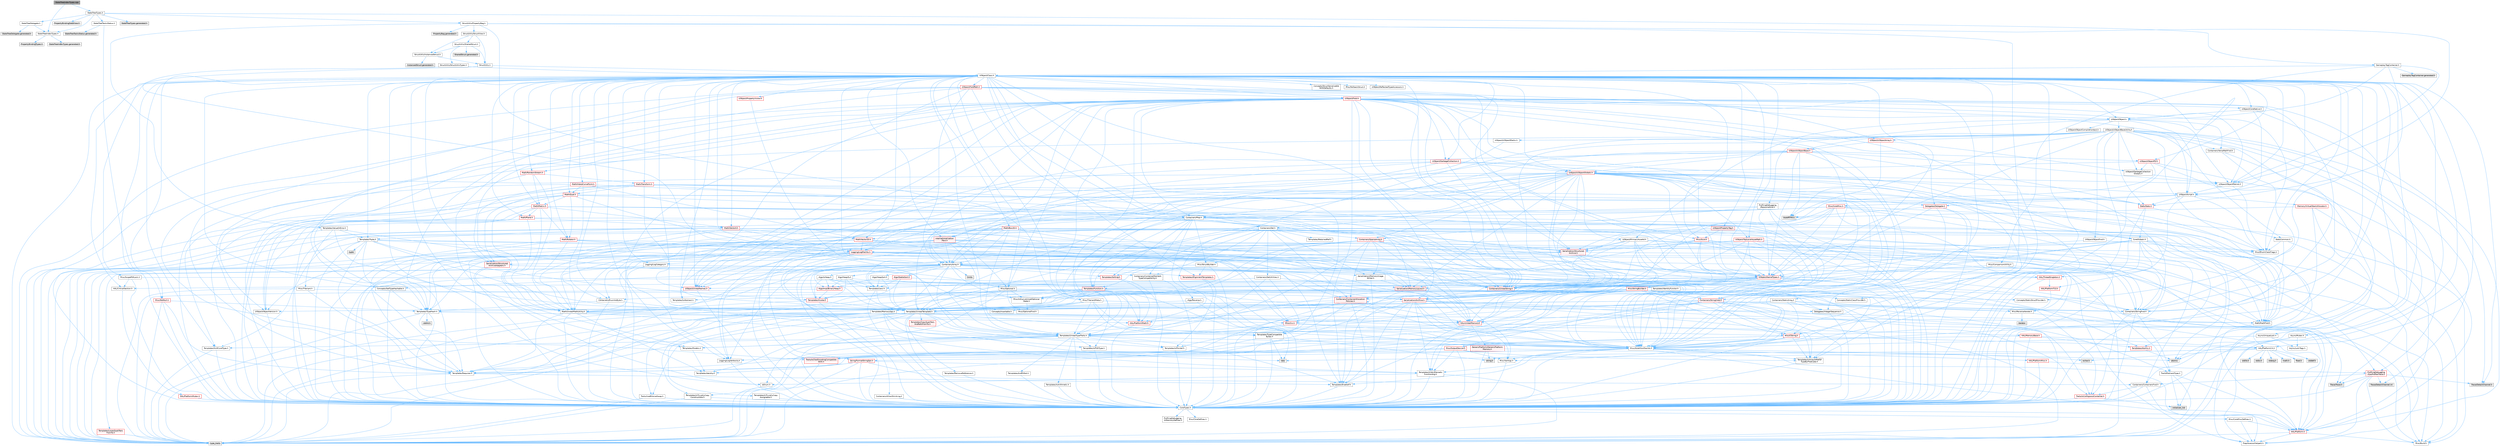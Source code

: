 digraph "StateTreeIndexTypes.cpp"
{
 // INTERACTIVE_SVG=YES
 // LATEX_PDF_SIZE
  bgcolor="transparent";
  edge [fontname=Helvetica,fontsize=10,labelfontname=Helvetica,labelfontsize=10];
  node [fontname=Helvetica,fontsize=10,shape=box,height=0.2,width=0.4];
  Node1 [id="Node000001",label="StateTreeIndexTypes.cpp",height=0.2,width=0.4,color="gray40", fillcolor="grey60", style="filled", fontcolor="black",tooltip=" "];
  Node1 -> Node2 [id="edge1_Node000001_Node000002",color="steelblue1",style="solid",tooltip=" "];
  Node2 [id="Node000002",label="StateTreeIndexTypes.h",height=0.2,width=0.4,color="grey40", fillcolor="white", style="filled",URL="$d2/d29/StateTreeIndexTypes_8h.html",tooltip=" "];
  Node2 -> Node3 [id="edge2_Node000002_Node000003",color="steelblue1",style="solid",tooltip=" "];
  Node3 [id="Node000003",label="PropertyBindingTypes.h",height=0.2,width=0.4,color="grey60", fillcolor="#E0E0E0", style="filled",tooltip=" "];
  Node2 -> Node4 [id="edge3_Node000002_Node000004",color="steelblue1",style="solid",tooltip=" "];
  Node4 [id="Node000004",label="StateTreeIndexTypes.generated.h",height=0.2,width=0.4,color="grey60", fillcolor="#E0E0E0", style="filled",tooltip=" "];
  Node1 -> Node5 [id="edge4_Node000001_Node000005",color="steelblue1",style="solid",tooltip=" "];
  Node5 [id="Node000005",label="StateTreeTypes.h",height=0.2,width=0.4,color="grey40", fillcolor="white", style="filled",URL="$d0/d54/StateTreeTypes_8h.html",tooltip=" "];
  Node5 -> Node6 [id="edge5_Node000005_Node000006",color="steelblue1",style="solid",tooltip=" "];
  Node6 [id="Node000006",label="PropertyBindingDataView.h",height=0.2,width=0.4,color="grey60", fillcolor="#E0E0E0", style="filled",tooltip=" "];
  Node5 -> Node7 [id="edge6_Node000005_Node000007",color="steelblue1",style="solid",tooltip=" "];
  Node7 [id="Node000007",label="StructUtils/PropertyBag.h",height=0.2,width=0.4,color="grey40", fillcolor="white", style="filled",URL="$de/d60/StructUtils_2PropertyBag_8h.html",tooltip=" "];
  Node7 -> Node8 [id="edge7_Node000007_Node000008",color="steelblue1",style="solid",tooltip=" "];
  Node8 [id="Node000008",label="Misc/TVariantMeta.h",height=0.2,width=0.4,color="grey40", fillcolor="white", style="filled",URL="$d0/d34/TVariantMeta_8h.html",tooltip=" "];
  Node8 -> Node9 [id="edge8_Node000008_Node000009",color="steelblue1",style="solid",tooltip=" "];
  Node9 [id="Node000009",label="Templates/MemoryOps.h",height=0.2,width=0.4,color="grey40", fillcolor="white", style="filled",URL="$db/dea/MemoryOps_8h.html",tooltip=" "];
  Node9 -> Node10 [id="edge9_Node000009_Node000010",color="steelblue1",style="solid",tooltip=" "];
  Node10 [id="Node000010",label="CoreTypes.h",height=0.2,width=0.4,color="grey40", fillcolor="white", style="filled",URL="$dc/dec/CoreTypes_8h.html",tooltip=" "];
  Node10 -> Node11 [id="edge10_Node000010_Node000011",color="steelblue1",style="solid",tooltip=" "];
  Node11 [id="Node000011",label="HAL/Platform.h",height=0.2,width=0.4,color="red", fillcolor="#FFF0F0", style="filled",URL="$d9/dd0/Platform_8h.html",tooltip=" "];
  Node11 -> Node12 [id="edge11_Node000011_Node000012",color="steelblue1",style="solid",tooltip=" "];
  Node12 [id="Node000012",label="Misc/Build.h",height=0.2,width=0.4,color="grey40", fillcolor="white", style="filled",URL="$d3/dbb/Build_8h.html",tooltip=" "];
  Node11 -> Node14 [id="edge12_Node000011_Node000014",color="steelblue1",style="solid",tooltip=" "];
  Node14 [id="Node000014",label="type_traits",height=0.2,width=0.4,color="grey60", fillcolor="#E0E0E0", style="filled",tooltip=" "];
  Node11 -> Node15 [id="edge13_Node000011_Node000015",color="steelblue1",style="solid",tooltip=" "];
  Node15 [id="Node000015",label="PreprocessorHelpers.h",height=0.2,width=0.4,color="grey40", fillcolor="white", style="filled",URL="$db/ddb/PreprocessorHelpers_8h.html",tooltip=" "];
  Node10 -> Node21 [id="edge14_Node000010_Node000021",color="steelblue1",style="solid",tooltip=" "];
  Node21 [id="Node000021",label="ProfilingDebugging\l/UMemoryDefines.h",height=0.2,width=0.4,color="grey40", fillcolor="white", style="filled",URL="$d2/da2/UMemoryDefines_8h.html",tooltip=" "];
  Node10 -> Node22 [id="edge15_Node000010_Node000022",color="steelblue1",style="solid",tooltip=" "];
  Node22 [id="Node000022",label="Misc/CoreMiscDefines.h",height=0.2,width=0.4,color="grey40", fillcolor="white", style="filled",URL="$da/d38/CoreMiscDefines_8h.html",tooltip=" "];
  Node22 -> Node11 [id="edge16_Node000022_Node000011",color="steelblue1",style="solid",tooltip=" "];
  Node22 -> Node15 [id="edge17_Node000022_Node000015",color="steelblue1",style="solid",tooltip=" "];
  Node10 -> Node23 [id="edge18_Node000010_Node000023",color="steelblue1",style="solid",tooltip=" "];
  Node23 [id="Node000023",label="Misc/CoreDefines.h",height=0.2,width=0.4,color="grey40", fillcolor="white", style="filled",URL="$d3/dd2/CoreDefines_8h.html",tooltip=" "];
  Node9 -> Node24 [id="edge19_Node000009_Node000024",color="steelblue1",style="solid",tooltip=" "];
  Node24 [id="Node000024",label="HAL/UnrealMemory.h",height=0.2,width=0.4,color="red", fillcolor="#FFF0F0", style="filled",URL="$d9/d96/UnrealMemory_8h.html",tooltip=" "];
  Node24 -> Node10 [id="edge20_Node000024_Node000010",color="steelblue1",style="solid",tooltip=" "];
  Node24 -> Node25 [id="edge21_Node000024_Node000025",color="steelblue1",style="solid",tooltip=" "];
  Node25 [id="Node000025",label="GenericPlatform/GenericPlatform\lMemory.h",height=0.2,width=0.4,color="red", fillcolor="#FFF0F0", style="filled",URL="$dd/d22/GenericPlatformMemory_8h.html",tooltip=" "];
  Node25 -> Node10 [id="edge22_Node000025_Node000010",color="steelblue1",style="solid",tooltip=" "];
  Node25 -> Node35 [id="edge23_Node000025_Node000035",color="steelblue1",style="solid",tooltip=" "];
  Node35 [id="Node000035",label="string.h",height=0.2,width=0.4,color="grey60", fillcolor="#E0E0E0", style="filled",tooltip=" "];
  Node25 -> Node36 [id="edge24_Node000025_Node000036",color="steelblue1",style="solid",tooltip=" "];
  Node36 [id="Node000036",label="wchar.h",height=0.2,width=0.4,color="grey60", fillcolor="#E0E0E0", style="filled",tooltip=" "];
  Node24 -> Node37 [id="edge25_Node000024_Node000037",color="steelblue1",style="solid",tooltip=" "];
  Node37 [id="Node000037",label="HAL/MemoryBase.h",height=0.2,width=0.4,color="red", fillcolor="#FFF0F0", style="filled",URL="$d6/d9f/MemoryBase_8h.html",tooltip=" "];
  Node37 -> Node10 [id="edge26_Node000037_Node000010",color="steelblue1",style="solid",tooltip=" "];
  Node37 -> Node41 [id="edge27_Node000037_Node000041",color="steelblue1",style="solid",tooltip=" "];
  Node41 [id="Node000041",label="HAL/PlatformCrt.h",height=0.2,width=0.4,color="grey40", fillcolor="white", style="filled",URL="$d8/d75/PlatformCrt_8h.html",tooltip=" "];
  Node41 -> Node42 [id="edge28_Node000041_Node000042",color="steelblue1",style="solid",tooltip=" "];
  Node42 [id="Node000042",label="new",height=0.2,width=0.4,color="grey60", fillcolor="#E0E0E0", style="filled",tooltip=" "];
  Node41 -> Node36 [id="edge29_Node000041_Node000036",color="steelblue1",style="solid",tooltip=" "];
  Node41 -> Node43 [id="edge30_Node000041_Node000043",color="steelblue1",style="solid",tooltip=" "];
  Node43 [id="Node000043",label="stddef.h",height=0.2,width=0.4,color="grey60", fillcolor="#E0E0E0", style="filled",tooltip=" "];
  Node41 -> Node44 [id="edge31_Node000041_Node000044",color="steelblue1",style="solid",tooltip=" "];
  Node44 [id="Node000044",label="stdlib.h",height=0.2,width=0.4,color="grey60", fillcolor="#E0E0E0", style="filled",tooltip=" "];
  Node41 -> Node45 [id="edge32_Node000041_Node000045",color="steelblue1",style="solid",tooltip=" "];
  Node45 [id="Node000045",label="stdio.h",height=0.2,width=0.4,color="grey60", fillcolor="#E0E0E0", style="filled",tooltip=" "];
  Node41 -> Node46 [id="edge33_Node000041_Node000046",color="steelblue1",style="solid",tooltip=" "];
  Node46 [id="Node000046",label="stdarg.h",height=0.2,width=0.4,color="grey60", fillcolor="#E0E0E0", style="filled",tooltip=" "];
  Node41 -> Node47 [id="edge34_Node000041_Node000047",color="steelblue1",style="solid",tooltip=" "];
  Node47 [id="Node000047",label="math.h",height=0.2,width=0.4,color="grey60", fillcolor="#E0E0E0", style="filled",tooltip=" "];
  Node41 -> Node48 [id="edge35_Node000041_Node000048",color="steelblue1",style="solid",tooltip=" "];
  Node48 [id="Node000048",label="float.h",height=0.2,width=0.4,color="grey60", fillcolor="#E0E0E0", style="filled",tooltip=" "];
  Node41 -> Node35 [id="edge36_Node000041_Node000035",color="steelblue1",style="solid",tooltip=" "];
  Node37 -> Node81 [id="edge37_Node000037_Node000081",color="steelblue1",style="solid",tooltip=" "];
  Node81 [id="Node000081",label="Misc/OutputDevice.h",height=0.2,width=0.4,color="red", fillcolor="#FFF0F0", style="filled",URL="$d7/d32/OutputDevice_8h.html",tooltip=" "];
  Node81 -> Node10 [id="edge38_Node000081_Node000010",color="steelblue1",style="solid",tooltip=" "];
  Node81 -> Node82 [id="edge39_Node000081_Node000082",color="steelblue1",style="solid",tooltip=" "];
  Node82 [id="Node000082",label="Logging/LogVerbosity.h",height=0.2,width=0.4,color="grey40", fillcolor="white", style="filled",URL="$d2/d8f/LogVerbosity_8h.html",tooltip=" "];
  Node82 -> Node10 [id="edge40_Node000082_Node000010",color="steelblue1",style="solid",tooltip=" "];
  Node81 -> Node73 [id="edge41_Node000081_Node000073",color="steelblue1",style="solid",tooltip=" "];
  Node73 [id="Node000073",label="Misc/VarArgs.h",height=0.2,width=0.4,color="grey40", fillcolor="white", style="filled",URL="$d5/d6f/VarArgs_8h.html",tooltip=" "];
  Node73 -> Node10 [id="edge42_Node000073_Node000010",color="steelblue1",style="solid",tooltip=" "];
  Node81 -> Node68 [id="edge43_Node000081_Node000068",color="steelblue1",style="solid",tooltip=" "];
  Node68 [id="Node000068",label="Templates/IsArrayOrRefOf\lTypeByPredicate.h",height=0.2,width=0.4,color="grey40", fillcolor="white", style="filled",URL="$d6/da1/IsArrayOrRefOfTypeByPredicate_8h.html",tooltip=" "];
  Node68 -> Node10 [id="edge44_Node000068_Node000010",color="steelblue1",style="solid",tooltip=" "];
  Node81 -> Node69 [id="edge45_Node000081_Node000069",color="steelblue1",style="solid",tooltip=" "];
  Node69 [id="Node000069",label="Templates/IsValidVariadic\lFunctionArg.h",height=0.2,width=0.4,color="grey40", fillcolor="white", style="filled",URL="$d0/dc8/IsValidVariadicFunctionArg_8h.html",tooltip=" "];
  Node69 -> Node10 [id="edge46_Node000069_Node000010",color="steelblue1",style="solid",tooltip=" "];
  Node69 -> Node70 [id="edge47_Node000069_Node000070",color="steelblue1",style="solid",tooltip=" "];
  Node70 [id="Node000070",label="IsEnum.h",height=0.2,width=0.4,color="grey40", fillcolor="white", style="filled",URL="$d4/de5/IsEnum_8h.html",tooltip=" "];
  Node69 -> Node14 [id="edge48_Node000069_Node000014",color="steelblue1",style="solid",tooltip=" "];
  Node81 -> Node71 [id="edge49_Node000081_Node000071",color="steelblue1",style="solid",tooltip=" "];
  Node71 [id="Node000071",label="Traits/IsCharEncodingCompatible\lWith.h",height=0.2,width=0.4,color="red", fillcolor="#FFF0F0", style="filled",URL="$df/dd1/IsCharEncodingCompatibleWith_8h.html",tooltip=" "];
  Node71 -> Node14 [id="edge50_Node000071_Node000014",color="steelblue1",style="solid",tooltip=" "];
  Node37 -> Node83 [id="edge51_Node000037_Node000083",color="steelblue1",style="solid",tooltip=" "];
  Node83 [id="Node000083",label="Templates/Atomic.h",height=0.2,width=0.4,color="red", fillcolor="#FFF0F0", style="filled",URL="$d3/d91/Atomic_8h.html",tooltip=" "];
  Node83 -> Node80 [id="edge52_Node000083_Node000080",color="steelblue1",style="solid",tooltip=" "];
  Node80 [id="Node000080",label="atomic",height=0.2,width=0.4,color="grey60", fillcolor="#E0E0E0", style="filled",tooltip=" "];
  Node24 -> Node95 [id="edge53_Node000024_Node000095",color="steelblue1",style="solid",tooltip=" "];
  Node95 [id="Node000095",label="Templates/IsPointer.h",height=0.2,width=0.4,color="grey40", fillcolor="white", style="filled",URL="$d7/d05/IsPointer_8h.html",tooltip=" "];
  Node95 -> Node10 [id="edge54_Node000095_Node000010",color="steelblue1",style="solid",tooltip=" "];
  Node9 -> Node90 [id="edge55_Node000009_Node000090",color="steelblue1",style="solid",tooltip=" "];
  Node90 [id="Node000090",label="Templates/IsTriviallyCopy\lAssignable.h",height=0.2,width=0.4,color="grey40", fillcolor="white", style="filled",URL="$d2/df2/IsTriviallyCopyAssignable_8h.html",tooltip=" "];
  Node90 -> Node10 [id="edge56_Node000090_Node000010",color="steelblue1",style="solid",tooltip=" "];
  Node90 -> Node14 [id="edge57_Node000090_Node000014",color="steelblue1",style="solid",tooltip=" "];
  Node9 -> Node89 [id="edge58_Node000009_Node000089",color="steelblue1",style="solid",tooltip=" "];
  Node89 [id="Node000089",label="Templates/IsTriviallyCopy\lConstructible.h",height=0.2,width=0.4,color="grey40", fillcolor="white", style="filled",URL="$d3/d78/IsTriviallyCopyConstructible_8h.html",tooltip=" "];
  Node89 -> Node10 [id="edge59_Node000089_Node000010",color="steelblue1",style="solid",tooltip=" "];
  Node89 -> Node14 [id="edge60_Node000089_Node000014",color="steelblue1",style="solid",tooltip=" "];
  Node9 -> Node75 [id="edge61_Node000009_Node000075",color="steelblue1",style="solid",tooltip=" "];
  Node75 [id="Node000075",label="Templates/Requires.h",height=0.2,width=0.4,color="grey40", fillcolor="white", style="filled",URL="$dc/d96/Requires_8h.html",tooltip=" "];
  Node75 -> Node67 [id="edge62_Node000075_Node000067",color="steelblue1",style="solid",tooltip=" "];
  Node67 [id="Node000067",label="Templates/EnableIf.h",height=0.2,width=0.4,color="grey40", fillcolor="white", style="filled",URL="$d7/d60/EnableIf_8h.html",tooltip=" "];
  Node67 -> Node10 [id="edge63_Node000067_Node000010",color="steelblue1",style="solid",tooltip=" "];
  Node75 -> Node14 [id="edge64_Node000075_Node000014",color="steelblue1",style="solid",tooltip=" "];
  Node9 -> Node96 [id="edge65_Node000009_Node000096",color="steelblue1",style="solid",tooltip=" "];
  Node96 [id="Node000096",label="Templates/UnrealTypeTraits.h",height=0.2,width=0.4,color="grey40", fillcolor="white", style="filled",URL="$d2/d2d/UnrealTypeTraits_8h.html",tooltip=" "];
  Node96 -> Node10 [id="edge66_Node000096_Node000010",color="steelblue1",style="solid",tooltip=" "];
  Node96 -> Node95 [id="edge67_Node000096_Node000095",color="steelblue1",style="solid",tooltip=" "];
  Node96 -> Node50 [id="edge68_Node000096_Node000050",color="steelblue1",style="solid",tooltip=" "];
  Node50 [id="Node000050",label="Misc/AssertionMacros.h",height=0.2,width=0.4,color="grey40", fillcolor="white", style="filled",URL="$d0/dfa/AssertionMacros_8h.html",tooltip=" "];
  Node50 -> Node10 [id="edge69_Node000050_Node000010",color="steelblue1",style="solid",tooltip=" "];
  Node50 -> Node11 [id="edge70_Node000050_Node000011",color="steelblue1",style="solid",tooltip=" "];
  Node50 -> Node51 [id="edge71_Node000050_Node000051",color="steelblue1",style="solid",tooltip=" "];
  Node51 [id="Node000051",label="HAL/PlatformMisc.h",height=0.2,width=0.4,color="red", fillcolor="#FFF0F0", style="filled",URL="$d0/df5/PlatformMisc_8h.html",tooltip=" "];
  Node51 -> Node10 [id="edge72_Node000051_Node000010",color="steelblue1",style="solid",tooltip=" "];
  Node51 -> Node62 [id="edge73_Node000051_Node000062",color="steelblue1",style="solid",tooltip=" "];
  Node62 [id="Node000062",label="ProfilingDebugging\l/CpuProfilerTrace.h",height=0.2,width=0.4,color="red", fillcolor="#FFF0F0", style="filled",URL="$da/dcb/CpuProfilerTrace_8h.html",tooltip=" "];
  Node62 -> Node10 [id="edge74_Node000062_Node000010",color="steelblue1",style="solid",tooltip=" "];
  Node62 -> Node27 [id="edge75_Node000062_Node000027",color="steelblue1",style="solid",tooltip=" "];
  Node27 [id="Node000027",label="Containers/ContainersFwd.h",height=0.2,width=0.4,color="grey40", fillcolor="white", style="filled",URL="$d4/d0a/ContainersFwd_8h.html",tooltip=" "];
  Node27 -> Node11 [id="edge76_Node000027_Node000011",color="steelblue1",style="solid",tooltip=" "];
  Node27 -> Node10 [id="edge77_Node000027_Node000010",color="steelblue1",style="solid",tooltip=" "];
  Node27 -> Node28 [id="edge78_Node000027_Node000028",color="steelblue1",style="solid",tooltip=" "];
  Node28 [id="Node000028",label="Traits/IsContiguousContainer.h",height=0.2,width=0.4,color="red", fillcolor="#FFF0F0", style="filled",URL="$d5/d3c/IsContiguousContainer_8h.html",tooltip=" "];
  Node28 -> Node10 [id="edge79_Node000028_Node000010",color="steelblue1",style="solid",tooltip=" "];
  Node28 -> Node30 [id="edge80_Node000028_Node000030",color="steelblue1",style="solid",tooltip=" "];
  Node30 [id="Node000030",label="initializer_list",height=0.2,width=0.4,color="grey60", fillcolor="#E0E0E0", style="filled",tooltip=" "];
  Node62 -> Node15 [id="edge81_Node000062_Node000015",color="steelblue1",style="solid",tooltip=" "];
  Node62 -> Node12 [id="edge82_Node000062_Node000012",color="steelblue1",style="solid",tooltip=" "];
  Node62 -> Node64 [id="edge83_Node000062_Node000064",color="steelblue1",style="solid",tooltip=" "];
  Node64 [id="Node000064",label="Trace/Detail/Channel.h",height=0.2,width=0.4,color="grey60", fillcolor="#E0E0E0", style="filled",tooltip=" "];
  Node62 -> Node65 [id="edge84_Node000062_Node000065",color="steelblue1",style="solid",tooltip=" "];
  Node65 [id="Node000065",label="Trace/Detail/Channel.inl",height=0.2,width=0.4,color="grey60", fillcolor="#E0E0E0", style="filled",tooltip=" "];
  Node62 -> Node66 [id="edge85_Node000062_Node000066",color="steelblue1",style="solid",tooltip=" "];
  Node66 [id="Node000066",label="Trace/Trace.h",height=0.2,width=0.4,color="grey60", fillcolor="#E0E0E0", style="filled",tooltip=" "];
  Node50 -> Node15 [id="edge86_Node000050_Node000015",color="steelblue1",style="solid",tooltip=" "];
  Node50 -> Node67 [id="edge87_Node000050_Node000067",color="steelblue1",style="solid",tooltip=" "];
  Node50 -> Node68 [id="edge88_Node000050_Node000068",color="steelblue1",style="solid",tooltip=" "];
  Node50 -> Node69 [id="edge89_Node000050_Node000069",color="steelblue1",style="solid",tooltip=" "];
  Node50 -> Node71 [id="edge90_Node000050_Node000071",color="steelblue1",style="solid",tooltip=" "];
  Node50 -> Node73 [id="edge91_Node000050_Node000073",color="steelblue1",style="solid",tooltip=" "];
  Node50 -> Node74 [id="edge92_Node000050_Node000074",color="steelblue1",style="solid",tooltip=" "];
  Node74 [id="Node000074",label="String/FormatStringSan.h",height=0.2,width=0.4,color="red", fillcolor="#FFF0F0", style="filled",URL="$d3/d8b/FormatStringSan_8h.html",tooltip=" "];
  Node74 -> Node14 [id="edge93_Node000074_Node000014",color="steelblue1",style="solid",tooltip=" "];
  Node74 -> Node10 [id="edge94_Node000074_Node000010",color="steelblue1",style="solid",tooltip=" "];
  Node74 -> Node75 [id="edge95_Node000074_Node000075",color="steelblue1",style="solid",tooltip=" "];
  Node74 -> Node76 [id="edge96_Node000074_Node000076",color="steelblue1",style="solid",tooltip=" "];
  Node76 [id="Node000076",label="Templates/Identity.h",height=0.2,width=0.4,color="grey40", fillcolor="white", style="filled",URL="$d0/dd5/Identity_8h.html",tooltip=" "];
  Node74 -> Node69 [id="edge97_Node000074_Node000069",color="steelblue1",style="solid",tooltip=" "];
  Node74 -> Node27 [id="edge98_Node000074_Node000027",color="steelblue1",style="solid",tooltip=" "];
  Node50 -> Node80 [id="edge99_Node000050_Node000080",color="steelblue1",style="solid",tooltip=" "];
  Node96 -> Node88 [id="edge100_Node000096_Node000088",color="steelblue1",style="solid",tooltip=" "];
  Node88 [id="Node000088",label="Templates/AndOrNot.h",height=0.2,width=0.4,color="grey40", fillcolor="white", style="filled",URL="$db/d0a/AndOrNot_8h.html",tooltip=" "];
  Node88 -> Node10 [id="edge101_Node000088_Node000010",color="steelblue1",style="solid",tooltip=" "];
  Node96 -> Node67 [id="edge102_Node000096_Node000067",color="steelblue1",style="solid",tooltip=" "];
  Node96 -> Node97 [id="edge103_Node000096_Node000097",color="steelblue1",style="solid",tooltip=" "];
  Node97 [id="Node000097",label="Templates/IsArithmetic.h",height=0.2,width=0.4,color="grey40", fillcolor="white", style="filled",URL="$d2/d5d/IsArithmetic_8h.html",tooltip=" "];
  Node97 -> Node10 [id="edge104_Node000097_Node000010",color="steelblue1",style="solid",tooltip=" "];
  Node96 -> Node70 [id="edge105_Node000096_Node000070",color="steelblue1",style="solid",tooltip=" "];
  Node96 -> Node98 [id="edge106_Node000096_Node000098",color="steelblue1",style="solid",tooltip=" "];
  Node98 [id="Node000098",label="Templates/Models.h",height=0.2,width=0.4,color="grey40", fillcolor="white", style="filled",URL="$d3/d0c/Models_8h.html",tooltip=" "];
  Node98 -> Node76 [id="edge107_Node000098_Node000076",color="steelblue1",style="solid",tooltip=" "];
  Node96 -> Node99 [id="edge108_Node000096_Node000099",color="steelblue1",style="solid",tooltip=" "];
  Node99 [id="Node000099",label="Templates/IsPODType.h",height=0.2,width=0.4,color="grey40", fillcolor="white", style="filled",URL="$d7/db1/IsPODType_8h.html",tooltip=" "];
  Node99 -> Node10 [id="edge109_Node000099_Node000010",color="steelblue1",style="solid",tooltip=" "];
  Node96 -> Node100 [id="edge110_Node000096_Node000100",color="steelblue1",style="solid",tooltip=" "];
  Node100 [id="Node000100",label="Templates/IsUECoreType.h",height=0.2,width=0.4,color="grey40", fillcolor="white", style="filled",URL="$d1/db8/IsUECoreType_8h.html",tooltip=" "];
  Node100 -> Node10 [id="edge111_Node000100_Node000010",color="steelblue1",style="solid",tooltip=" "];
  Node100 -> Node14 [id="edge112_Node000100_Node000014",color="steelblue1",style="solid",tooltip=" "];
  Node96 -> Node89 [id="edge113_Node000096_Node000089",color="steelblue1",style="solid",tooltip=" "];
  Node9 -> Node101 [id="edge114_Node000009_Node000101",color="steelblue1",style="solid",tooltip=" "];
  Node101 [id="Node000101",label="Traits/UseBitwiseSwap.h",height=0.2,width=0.4,color="grey40", fillcolor="white", style="filled",URL="$db/df3/UseBitwiseSwap_8h.html",tooltip=" "];
  Node101 -> Node10 [id="edge115_Node000101_Node000010",color="steelblue1",style="solid",tooltip=" "];
  Node101 -> Node14 [id="edge116_Node000101_Node000014",color="steelblue1",style="solid",tooltip=" "];
  Node9 -> Node42 [id="edge117_Node000009_Node000042",color="steelblue1",style="solid",tooltip=" "];
  Node9 -> Node14 [id="edge118_Node000009_Node000014",color="steelblue1",style="solid",tooltip=" "];
  Node8 -> Node102 [id="edge119_Node000008_Node000102",color="steelblue1",style="solid",tooltip=" "];
  Node102 [id="Node000102",label="Templates/TypeCompatible\lBytes.h",height=0.2,width=0.4,color="grey40", fillcolor="white", style="filled",URL="$df/d0a/TypeCompatibleBytes_8h.html",tooltip=" "];
  Node102 -> Node10 [id="edge120_Node000102_Node000010",color="steelblue1",style="solid",tooltip=" "];
  Node102 -> Node35 [id="edge121_Node000102_Node000035",color="steelblue1",style="solid",tooltip=" "];
  Node102 -> Node42 [id="edge122_Node000102_Node000042",color="steelblue1",style="solid",tooltip=" "];
  Node102 -> Node14 [id="edge123_Node000102_Node000014",color="steelblue1",style="solid",tooltip=" "];
  Node8 -> Node103 [id="edge124_Node000008_Node000103",color="steelblue1",style="solid",tooltip=" "];
  Node103 [id="Node000103",label="Templates/UnrealTemplate.h",height=0.2,width=0.4,color="grey40", fillcolor="white", style="filled",URL="$d4/d24/UnrealTemplate_8h.html",tooltip=" "];
  Node103 -> Node10 [id="edge125_Node000103_Node000010",color="steelblue1",style="solid",tooltip=" "];
  Node103 -> Node95 [id="edge126_Node000103_Node000095",color="steelblue1",style="solid",tooltip=" "];
  Node103 -> Node24 [id="edge127_Node000103_Node000024",color="steelblue1",style="solid",tooltip=" "];
  Node103 -> Node104 [id="edge128_Node000103_Node000104",color="steelblue1",style="solid",tooltip=" "];
  Node104 [id="Node000104",label="Templates/CopyQualifiers\lAndRefsFromTo.h",height=0.2,width=0.4,color="red", fillcolor="#FFF0F0", style="filled",URL="$d3/db3/CopyQualifiersAndRefsFromTo_8h.html",tooltip=" "];
  Node103 -> Node96 [id="edge129_Node000103_Node000096",color="steelblue1",style="solid",tooltip=" "];
  Node103 -> Node106 [id="edge130_Node000103_Node000106",color="steelblue1",style="solid",tooltip=" "];
  Node106 [id="Node000106",label="Templates/RemoveReference.h",height=0.2,width=0.4,color="grey40", fillcolor="white", style="filled",URL="$da/dbe/RemoveReference_8h.html",tooltip=" "];
  Node106 -> Node10 [id="edge131_Node000106_Node000010",color="steelblue1",style="solid",tooltip=" "];
  Node103 -> Node75 [id="edge132_Node000103_Node000075",color="steelblue1",style="solid",tooltip=" "];
  Node103 -> Node102 [id="edge133_Node000103_Node000102",color="steelblue1",style="solid",tooltip=" "];
  Node103 -> Node76 [id="edge134_Node000103_Node000076",color="steelblue1",style="solid",tooltip=" "];
  Node103 -> Node28 [id="edge135_Node000103_Node000028",color="steelblue1",style="solid",tooltip=" "];
  Node103 -> Node101 [id="edge136_Node000103_Node000101",color="steelblue1",style="solid",tooltip=" "];
  Node103 -> Node14 [id="edge137_Node000103_Node000014",color="steelblue1",style="solid",tooltip=" "];
  Node8 -> Node96 [id="edge138_Node000008_Node000096",color="steelblue1",style="solid",tooltip=" "];
  Node8 -> Node107 [id="edge139_Node000008_Node000107",color="steelblue1",style="solid",tooltip=" "];
  Node107 [id="Node000107",label="Delegates/IntegerSequence.h",height=0.2,width=0.4,color="grey40", fillcolor="white", style="filled",URL="$d2/dcc/IntegerSequence_8h.html",tooltip=" "];
  Node107 -> Node10 [id="edge140_Node000107_Node000010",color="steelblue1",style="solid",tooltip=" "];
  Node8 -> Node108 [id="edge141_Node000008_Node000108",color="steelblue1",style="solid",tooltip=" "];
  Node108 [id="Node000108",label="Concepts/Insertable.h",height=0.2,width=0.4,color="grey40", fillcolor="white", style="filled",URL="$d8/d3b/Insertable_8h.html",tooltip=" "];
  Node8 -> Node50 [id="edge142_Node000008_Node000050",color="steelblue1",style="solid",tooltip=" "];
  Node7 -> Node109 [id="edge143_Node000007_Node000109",color="steelblue1",style="solid",tooltip=" "];
  Node109 [id="Node000109",label="StructUtils/StructView.h",height=0.2,width=0.4,color="grey40", fillcolor="white", style="filled",URL="$d6/d2a/StructUtils_2StructView_8h.html",tooltip=" "];
  Node109 -> Node110 [id="edge144_Node000109_Node000110",color="steelblue1",style="solid",tooltip=" "];
  Node110 [id="Node000110",label="StructUtils/InstancedStruct.h",height=0.2,width=0.4,color="grey40", fillcolor="white", style="filled",URL="$d6/dc6/StructUtils_2InstancedStruct_8h.html",tooltip=" "];
  Node110 -> Node111 [id="edge145_Node000110_Node000111",color="steelblue1",style="solid",tooltip=" "];
  Node111 [id="Node000111",label="StructUtils.h",height=0.2,width=0.4,color="grey40", fillcolor="white", style="filled",URL="$db/d30/StructUtils_8h.html",tooltip=" "];
  Node111 -> Node96 [id="edge146_Node000111_Node000096",color="steelblue1",style="solid",tooltip=" "];
  Node111 -> Node112 [id="edge147_Node000111_Node000112",color="steelblue1",style="solid",tooltip=" "];
  Node112 [id="Node000112",label="UObject/Class.h",height=0.2,width=0.4,color="grey40", fillcolor="white", style="filled",URL="$d4/d05/Class_8h.html",tooltip=" "];
  Node112 -> Node113 [id="edge148_Node000112_Node000113",color="steelblue1",style="solid",tooltip=" "];
  Node113 [id="Node000113",label="Concepts/GetTypeHashable.h",height=0.2,width=0.4,color="grey40", fillcolor="white", style="filled",URL="$d3/da2/GetTypeHashable_8h.html",tooltip=" "];
  Node113 -> Node10 [id="edge149_Node000113_Node000010",color="steelblue1",style="solid",tooltip=" "];
  Node113 -> Node114 [id="edge150_Node000113_Node000114",color="steelblue1",style="solid",tooltip=" "];
  Node114 [id="Node000114",label="Templates/TypeHash.h",height=0.2,width=0.4,color="grey40", fillcolor="white", style="filled",URL="$d1/d62/TypeHash_8h.html",tooltip=" "];
  Node114 -> Node10 [id="edge151_Node000114_Node000010",color="steelblue1",style="solid",tooltip=" "];
  Node114 -> Node75 [id="edge152_Node000114_Node000075",color="steelblue1",style="solid",tooltip=" "];
  Node114 -> Node115 [id="edge153_Node000114_Node000115",color="steelblue1",style="solid",tooltip=" "];
  Node115 [id="Node000115",label="Misc/Crc.h",height=0.2,width=0.4,color="red", fillcolor="#FFF0F0", style="filled",URL="$d4/dd2/Crc_8h.html",tooltip=" "];
  Node115 -> Node10 [id="edge154_Node000115_Node000010",color="steelblue1",style="solid",tooltip=" "];
  Node115 -> Node50 [id="edge155_Node000115_Node000050",color="steelblue1",style="solid",tooltip=" "];
  Node115 -> Node116 [id="edge156_Node000115_Node000116",color="steelblue1",style="solid",tooltip=" "];
  Node116 [id="Node000116",label="Misc/CString.h",height=0.2,width=0.4,color="red", fillcolor="#FFF0F0", style="filled",URL="$d2/d49/CString_8h.html",tooltip=" "];
  Node116 -> Node10 [id="edge157_Node000116_Node000010",color="steelblue1",style="solid",tooltip=" "];
  Node116 -> Node41 [id="edge158_Node000116_Node000041",color="steelblue1",style="solid",tooltip=" "];
  Node116 -> Node50 [id="edge159_Node000116_Node000050",color="steelblue1",style="solid",tooltip=" "];
  Node116 -> Node73 [id="edge160_Node000116_Node000073",color="steelblue1",style="solid",tooltip=" "];
  Node116 -> Node68 [id="edge161_Node000116_Node000068",color="steelblue1",style="solid",tooltip=" "];
  Node116 -> Node69 [id="edge162_Node000116_Node000069",color="steelblue1",style="solid",tooltip=" "];
  Node116 -> Node71 [id="edge163_Node000116_Node000071",color="steelblue1",style="solid",tooltip=" "];
  Node115 -> Node96 [id="edge164_Node000115_Node000096",color="steelblue1",style="solid",tooltip=" "];
  Node114 -> Node120 [id="edge165_Node000114_Node000120",color="steelblue1",style="solid",tooltip=" "];
  Node120 [id="Node000120",label="stdint.h",height=0.2,width=0.4,color="grey60", fillcolor="#E0E0E0", style="filled",tooltip=" "];
  Node114 -> Node14 [id="edge166_Node000114_Node000014",color="steelblue1",style="solid",tooltip=" "];
  Node112 -> Node121 [id="edge167_Node000112_Node000121",color="steelblue1",style="solid",tooltip=" "];
  Node121 [id="Node000121",label="Concepts/StaticClassProvider.h",height=0.2,width=0.4,color="grey40", fillcolor="white", style="filled",URL="$dd/d83/StaticClassProvider_8h.html",tooltip=" "];
  Node112 -> Node122 [id="edge168_Node000112_Node000122",color="steelblue1",style="solid",tooltip=" "];
  Node122 [id="Node000122",label="Concepts/StaticStructProvider.h",height=0.2,width=0.4,color="grey40", fillcolor="white", style="filled",URL="$d5/d77/StaticStructProvider_8h.html",tooltip=" "];
  Node112 -> Node123 [id="edge169_Node000112_Node000123",color="steelblue1",style="solid",tooltip=" "];
  Node123 [id="Node000123",label="Concepts/StructSerializable\lWithDefaults.h",height=0.2,width=0.4,color="grey40", fillcolor="white", style="filled",URL="$d5/ddc/StructSerializableWithDefaults_8h.html",tooltip=" "];
  Node112 -> Node124 [id="edge170_Node000112_Node000124",color="steelblue1",style="solid",tooltip=" "];
  Node124 [id="Node000124",label="Containers/Array.h",height=0.2,width=0.4,color="grey40", fillcolor="white", style="filled",URL="$df/dd0/Array_8h.html",tooltip=" "];
  Node124 -> Node10 [id="edge171_Node000124_Node000010",color="steelblue1",style="solid",tooltip=" "];
  Node124 -> Node50 [id="edge172_Node000124_Node000050",color="steelblue1",style="solid",tooltip=" "];
  Node124 -> Node125 [id="edge173_Node000124_Node000125",color="steelblue1",style="solid",tooltip=" "];
  Node125 [id="Node000125",label="Misc/IntrusiveUnsetOptional\lState.h",height=0.2,width=0.4,color="grey40", fillcolor="white", style="filled",URL="$d2/d0a/IntrusiveUnsetOptionalState_8h.html",tooltip=" "];
  Node125 -> Node126 [id="edge174_Node000125_Node000126",color="steelblue1",style="solid",tooltip=" "];
  Node126 [id="Node000126",label="Misc/OptionalFwd.h",height=0.2,width=0.4,color="grey40", fillcolor="white", style="filled",URL="$dc/d50/OptionalFwd_8h.html",tooltip=" "];
  Node124 -> Node127 [id="edge175_Node000124_Node000127",color="steelblue1",style="solid",tooltip=" "];
  Node127 [id="Node000127",label="Misc/ReverseIterate.h",height=0.2,width=0.4,color="grey40", fillcolor="white", style="filled",URL="$db/de3/ReverseIterate_8h.html",tooltip=" "];
  Node127 -> Node11 [id="edge176_Node000127_Node000011",color="steelblue1",style="solid",tooltip=" "];
  Node127 -> Node128 [id="edge177_Node000127_Node000128",color="steelblue1",style="solid",tooltip=" "];
  Node128 [id="Node000128",label="iterator",height=0.2,width=0.4,color="grey60", fillcolor="#E0E0E0", style="filled",tooltip=" "];
  Node124 -> Node24 [id="edge178_Node000124_Node000024",color="steelblue1",style="solid",tooltip=" "];
  Node124 -> Node96 [id="edge179_Node000124_Node000096",color="steelblue1",style="solid",tooltip=" "];
  Node124 -> Node103 [id="edge180_Node000124_Node000103",color="steelblue1",style="solid",tooltip=" "];
  Node124 -> Node129 [id="edge181_Node000124_Node000129",color="steelblue1",style="solid",tooltip=" "];
  Node129 [id="Node000129",label="Containers/AllowShrinking.h",height=0.2,width=0.4,color="grey40", fillcolor="white", style="filled",URL="$d7/d1a/AllowShrinking_8h.html",tooltip=" "];
  Node129 -> Node10 [id="edge182_Node000129_Node000010",color="steelblue1",style="solid",tooltip=" "];
  Node124 -> Node130 [id="edge183_Node000124_Node000130",color="steelblue1",style="solid",tooltip=" "];
  Node130 [id="Node000130",label="Containers/ContainerAllocation\lPolicies.h",height=0.2,width=0.4,color="red", fillcolor="#FFF0F0", style="filled",URL="$d7/dff/ContainerAllocationPolicies_8h.html",tooltip=" "];
  Node130 -> Node10 [id="edge184_Node000130_Node000010",color="steelblue1",style="solid",tooltip=" "];
  Node130 -> Node130 [id="edge185_Node000130_Node000130",color="steelblue1",style="solid",tooltip=" "];
  Node130 -> Node132 [id="edge186_Node000130_Node000132",color="steelblue1",style="solid",tooltip=" "];
  Node132 [id="Node000132",label="HAL/PlatformMath.h",height=0.2,width=0.4,color="red", fillcolor="#FFF0F0", style="filled",URL="$dc/d53/PlatformMath_8h.html",tooltip=" "];
  Node132 -> Node10 [id="edge187_Node000132_Node000010",color="steelblue1",style="solid",tooltip=" "];
  Node130 -> Node24 [id="edge188_Node000130_Node000024",color="steelblue1",style="solid",tooltip=" "];
  Node130 -> Node50 [id="edge189_Node000130_Node000050",color="steelblue1",style="solid",tooltip=" "];
  Node130 -> Node9 [id="edge190_Node000130_Node000009",color="steelblue1",style="solid",tooltip=" "];
  Node130 -> Node102 [id="edge191_Node000130_Node000102",color="steelblue1",style="solid",tooltip=" "];
  Node130 -> Node14 [id="edge192_Node000130_Node000014",color="steelblue1",style="solid",tooltip=" "];
  Node124 -> Node141 [id="edge193_Node000124_Node000141",color="steelblue1",style="solid",tooltip=" "];
  Node141 [id="Node000141",label="Containers/ContainerElement\lTypeCompatibility.h",height=0.2,width=0.4,color="grey40", fillcolor="white", style="filled",URL="$df/ddf/ContainerElementTypeCompatibility_8h.html",tooltip=" "];
  Node141 -> Node10 [id="edge194_Node000141_Node000010",color="steelblue1",style="solid",tooltip=" "];
  Node141 -> Node96 [id="edge195_Node000141_Node000096",color="steelblue1",style="solid",tooltip=" "];
  Node124 -> Node142 [id="edge196_Node000124_Node000142",color="steelblue1",style="solid",tooltip=" "];
  Node142 [id="Node000142",label="Serialization/Archive.h",height=0.2,width=0.4,color="red", fillcolor="#FFF0F0", style="filled",URL="$d7/d3b/Archive_8h.html",tooltip=" "];
  Node142 -> Node10 [id="edge197_Node000142_Node000010",color="steelblue1",style="solid",tooltip=" "];
  Node142 -> Node31 [id="edge198_Node000142_Node000031",color="steelblue1",style="solid",tooltip=" "];
  Node31 [id="Node000031",label="Math/MathFwd.h",height=0.2,width=0.4,color="grey40", fillcolor="white", style="filled",URL="$d2/d10/MathFwd_8h.html",tooltip=" "];
  Node31 -> Node11 [id="edge199_Node000031_Node000011",color="steelblue1",style="solid",tooltip=" "];
  Node142 -> Node50 [id="edge200_Node000142_Node000050",color="steelblue1",style="solid",tooltip=" "];
  Node142 -> Node12 [id="edge201_Node000142_Node000012",color="steelblue1",style="solid",tooltip=" "];
  Node142 -> Node73 [id="edge202_Node000142_Node000073",color="steelblue1",style="solid",tooltip=" "];
  Node142 -> Node67 [id="edge203_Node000142_Node000067",color="steelblue1",style="solid",tooltip=" "];
  Node142 -> Node68 [id="edge204_Node000142_Node000068",color="steelblue1",style="solid",tooltip=" "];
  Node142 -> Node69 [id="edge205_Node000142_Node000069",color="steelblue1",style="solid",tooltip=" "];
  Node142 -> Node103 [id="edge206_Node000142_Node000103",color="steelblue1",style="solid",tooltip=" "];
  Node142 -> Node71 [id="edge207_Node000142_Node000071",color="steelblue1",style="solid",tooltip=" "];
  Node142 -> Node151 [id="edge208_Node000142_Node000151",color="steelblue1",style="solid",tooltip=" "];
  Node151 [id="Node000151",label="UObject/ObjectVersion.h",height=0.2,width=0.4,color="grey40", fillcolor="white", style="filled",URL="$da/d63/ObjectVersion_8h.html",tooltip=" "];
  Node151 -> Node10 [id="edge209_Node000151_Node000010",color="steelblue1",style="solid",tooltip=" "];
  Node124 -> Node152 [id="edge210_Node000124_Node000152",color="steelblue1",style="solid",tooltip=" "];
  Node152 [id="Node000152",label="Serialization/MemoryImage\lWriter.h",height=0.2,width=0.4,color="grey40", fillcolor="white", style="filled",URL="$d0/d08/MemoryImageWriter_8h.html",tooltip=" "];
  Node152 -> Node10 [id="edge211_Node000152_Node000010",color="steelblue1",style="solid",tooltip=" "];
  Node152 -> Node153 [id="edge212_Node000152_Node000153",color="steelblue1",style="solid",tooltip=" "];
  Node153 [id="Node000153",label="Serialization/MemoryLayout.h",height=0.2,width=0.4,color="red", fillcolor="#FFF0F0", style="filled",URL="$d7/d66/MemoryLayout_8h.html",tooltip=" "];
  Node153 -> Node121 [id="edge213_Node000153_Node000121",color="steelblue1",style="solid",tooltip=" "];
  Node153 -> Node122 [id="edge214_Node000153_Node000122",color="steelblue1",style="solid",tooltip=" "];
  Node153 -> Node154 [id="edge215_Node000153_Node000154",color="steelblue1",style="solid",tooltip=" "];
  Node154 [id="Node000154",label="Containers/EnumAsByte.h",height=0.2,width=0.4,color="grey40", fillcolor="white", style="filled",URL="$d6/d9a/EnumAsByte_8h.html",tooltip=" "];
  Node154 -> Node10 [id="edge216_Node000154_Node000010",color="steelblue1",style="solid",tooltip=" "];
  Node154 -> Node99 [id="edge217_Node000154_Node000099",color="steelblue1",style="solid",tooltip=" "];
  Node154 -> Node114 [id="edge218_Node000154_Node000114",color="steelblue1",style="solid",tooltip=" "];
  Node153 -> Node53 [id="edge219_Node000153_Node000053",color="steelblue1",style="solid",tooltip=" "];
  Node53 [id="Node000053",label="Containers/StringFwd.h",height=0.2,width=0.4,color="grey40", fillcolor="white", style="filled",URL="$df/d37/StringFwd_8h.html",tooltip=" "];
  Node53 -> Node10 [id="edge220_Node000053_Node000010",color="steelblue1",style="solid",tooltip=" "];
  Node53 -> Node54 [id="edge221_Node000053_Node000054",color="steelblue1",style="solid",tooltip=" "];
  Node54 [id="Node000054",label="Traits/ElementType.h",height=0.2,width=0.4,color="grey40", fillcolor="white", style="filled",URL="$d5/d4f/ElementType_8h.html",tooltip=" "];
  Node54 -> Node11 [id="edge222_Node000054_Node000011",color="steelblue1",style="solid",tooltip=" "];
  Node54 -> Node30 [id="edge223_Node000054_Node000030",color="steelblue1",style="solid",tooltip=" "];
  Node54 -> Node14 [id="edge224_Node000054_Node000014",color="steelblue1",style="solid",tooltip=" "];
  Node53 -> Node28 [id="edge225_Node000053_Node000028",color="steelblue1",style="solid",tooltip=" "];
  Node153 -> Node24 [id="edge226_Node000153_Node000024",color="steelblue1",style="solid",tooltip=" "];
  Node153 -> Node67 [id="edge227_Node000153_Node000067",color="steelblue1",style="solid",tooltip=" "];
  Node153 -> Node156 [id="edge228_Node000153_Node000156",color="steelblue1",style="solid",tooltip=" "];
  Node156 [id="Node000156",label="Templates/IsAbstract.h",height=0.2,width=0.4,color="grey40", fillcolor="white", style="filled",URL="$d8/db7/IsAbstract_8h.html",tooltip=" "];
  Node153 -> Node98 [id="edge229_Node000153_Node000098",color="steelblue1",style="solid",tooltip=" "];
  Node153 -> Node103 [id="edge230_Node000153_Node000103",color="steelblue1",style="solid",tooltip=" "];
  Node124 -> Node157 [id="edge231_Node000124_Node000157",color="steelblue1",style="solid",tooltip=" "];
  Node157 [id="Node000157",label="Algo/Heapify.h",height=0.2,width=0.4,color="grey40", fillcolor="white", style="filled",URL="$d0/d2a/Heapify_8h.html",tooltip=" "];
  Node157 -> Node158 [id="edge232_Node000157_Node000158",color="steelblue1",style="solid",tooltip=" "];
  Node158 [id="Node000158",label="Algo/Impl/BinaryHeap.h",height=0.2,width=0.4,color="red", fillcolor="#FFF0F0", style="filled",URL="$d7/da3/Algo_2Impl_2BinaryHeap_8h.html",tooltip=" "];
  Node158 -> Node159 [id="edge233_Node000158_Node000159",color="steelblue1",style="solid",tooltip=" "];
  Node159 [id="Node000159",label="Templates/Invoke.h",height=0.2,width=0.4,color="red", fillcolor="#FFF0F0", style="filled",URL="$d7/deb/Invoke_8h.html",tooltip=" "];
  Node159 -> Node10 [id="edge234_Node000159_Node000010",color="steelblue1",style="solid",tooltip=" "];
  Node159 -> Node103 [id="edge235_Node000159_Node000103",color="steelblue1",style="solid",tooltip=" "];
  Node159 -> Node14 [id="edge236_Node000159_Node000014",color="steelblue1",style="solid",tooltip=" "];
  Node158 -> Node14 [id="edge237_Node000158_Node000014",color="steelblue1",style="solid",tooltip=" "];
  Node157 -> Node163 [id="edge238_Node000157_Node000163",color="steelblue1",style="solid",tooltip=" "];
  Node163 [id="Node000163",label="Templates/IdentityFunctor.h",height=0.2,width=0.4,color="grey40", fillcolor="white", style="filled",URL="$d7/d2e/IdentityFunctor_8h.html",tooltip=" "];
  Node163 -> Node11 [id="edge239_Node000163_Node000011",color="steelblue1",style="solid",tooltip=" "];
  Node157 -> Node159 [id="edge240_Node000157_Node000159",color="steelblue1",style="solid",tooltip=" "];
  Node157 -> Node164 [id="edge241_Node000157_Node000164",color="steelblue1",style="solid",tooltip=" "];
  Node164 [id="Node000164",label="Templates/Less.h",height=0.2,width=0.4,color="grey40", fillcolor="white", style="filled",URL="$de/dc8/Less_8h.html",tooltip=" "];
  Node164 -> Node10 [id="edge242_Node000164_Node000010",color="steelblue1",style="solid",tooltip=" "];
  Node164 -> Node103 [id="edge243_Node000164_Node000103",color="steelblue1",style="solid",tooltip=" "];
  Node157 -> Node103 [id="edge244_Node000157_Node000103",color="steelblue1",style="solid",tooltip=" "];
  Node124 -> Node165 [id="edge245_Node000124_Node000165",color="steelblue1",style="solid",tooltip=" "];
  Node165 [id="Node000165",label="Algo/HeapSort.h",height=0.2,width=0.4,color="grey40", fillcolor="white", style="filled",URL="$d3/d92/HeapSort_8h.html",tooltip=" "];
  Node165 -> Node158 [id="edge246_Node000165_Node000158",color="steelblue1",style="solid",tooltip=" "];
  Node165 -> Node163 [id="edge247_Node000165_Node000163",color="steelblue1",style="solid",tooltip=" "];
  Node165 -> Node164 [id="edge248_Node000165_Node000164",color="steelblue1",style="solid",tooltip=" "];
  Node165 -> Node103 [id="edge249_Node000165_Node000103",color="steelblue1",style="solid",tooltip=" "];
  Node124 -> Node166 [id="edge250_Node000124_Node000166",color="steelblue1",style="solid",tooltip=" "];
  Node166 [id="Node000166",label="Algo/IsHeap.h",height=0.2,width=0.4,color="grey40", fillcolor="white", style="filled",URL="$de/d32/IsHeap_8h.html",tooltip=" "];
  Node166 -> Node158 [id="edge251_Node000166_Node000158",color="steelblue1",style="solid",tooltip=" "];
  Node166 -> Node163 [id="edge252_Node000166_Node000163",color="steelblue1",style="solid",tooltip=" "];
  Node166 -> Node159 [id="edge253_Node000166_Node000159",color="steelblue1",style="solid",tooltip=" "];
  Node166 -> Node164 [id="edge254_Node000166_Node000164",color="steelblue1",style="solid",tooltip=" "];
  Node166 -> Node103 [id="edge255_Node000166_Node000103",color="steelblue1",style="solid",tooltip=" "];
  Node124 -> Node158 [id="edge256_Node000124_Node000158",color="steelblue1",style="solid",tooltip=" "];
  Node124 -> Node167 [id="edge257_Node000124_Node000167",color="steelblue1",style="solid",tooltip=" "];
  Node167 [id="Node000167",label="Algo/StableSort.h",height=0.2,width=0.4,color="red", fillcolor="#FFF0F0", style="filled",URL="$d7/d3c/StableSort_8h.html",tooltip=" "];
  Node167 -> Node163 [id="edge258_Node000167_Node000163",color="steelblue1",style="solid",tooltip=" "];
  Node167 -> Node159 [id="edge259_Node000167_Node000159",color="steelblue1",style="solid",tooltip=" "];
  Node167 -> Node164 [id="edge260_Node000167_Node000164",color="steelblue1",style="solid",tooltip=" "];
  Node167 -> Node103 [id="edge261_Node000167_Node000103",color="steelblue1",style="solid",tooltip=" "];
  Node124 -> Node113 [id="edge262_Node000124_Node000113",color="steelblue1",style="solid",tooltip=" "];
  Node124 -> Node163 [id="edge263_Node000124_Node000163",color="steelblue1",style="solid",tooltip=" "];
  Node124 -> Node159 [id="edge264_Node000124_Node000159",color="steelblue1",style="solid",tooltip=" "];
  Node124 -> Node164 [id="edge265_Node000124_Node000164",color="steelblue1",style="solid",tooltip=" "];
  Node124 -> Node170 [id="edge266_Node000124_Node000170",color="steelblue1",style="solid",tooltip=" "];
  Node170 [id="Node000170",label="Templates/LosesQualifiers\lFromTo.h",height=0.2,width=0.4,color="red", fillcolor="#FFF0F0", style="filled",URL="$d2/db3/LosesQualifiersFromTo_8h.html",tooltip=" "];
  Node170 -> Node14 [id="edge267_Node000170_Node000014",color="steelblue1",style="solid",tooltip=" "];
  Node124 -> Node75 [id="edge268_Node000124_Node000075",color="steelblue1",style="solid",tooltip=" "];
  Node124 -> Node171 [id="edge269_Node000124_Node000171",color="steelblue1",style="solid",tooltip=" "];
  Node171 [id="Node000171",label="Templates/Sorting.h",height=0.2,width=0.4,color="red", fillcolor="#FFF0F0", style="filled",URL="$d3/d9e/Sorting_8h.html",tooltip=" "];
  Node171 -> Node10 [id="edge270_Node000171_Node000010",color="steelblue1",style="solid",tooltip=" "];
  Node171 -> Node132 [id="edge271_Node000171_Node000132",color="steelblue1",style="solid",tooltip=" "];
  Node171 -> Node164 [id="edge272_Node000171_Node000164",color="steelblue1",style="solid",tooltip=" "];
  Node124 -> Node175 [id="edge273_Node000124_Node000175",color="steelblue1",style="solid",tooltip=" "];
  Node175 [id="Node000175",label="Templates/AlignmentTemplates.h",height=0.2,width=0.4,color="red", fillcolor="#FFF0F0", style="filled",URL="$dd/d32/AlignmentTemplates_8h.html",tooltip=" "];
  Node175 -> Node10 [id="edge274_Node000175_Node000010",color="steelblue1",style="solid",tooltip=" "];
  Node175 -> Node95 [id="edge275_Node000175_Node000095",color="steelblue1",style="solid",tooltip=" "];
  Node124 -> Node54 [id="edge276_Node000124_Node000054",color="steelblue1",style="solid",tooltip=" "];
  Node124 -> Node138 [id="edge277_Node000124_Node000138",color="steelblue1",style="solid",tooltip=" "];
  Node138 [id="Node000138",label="limits",height=0.2,width=0.4,color="grey60", fillcolor="#E0E0E0", style="filled",tooltip=" "];
  Node124 -> Node14 [id="edge278_Node000124_Node000014",color="steelblue1",style="solid",tooltip=" "];
  Node112 -> Node154 [id="edge279_Node000112_Node000154",color="steelblue1",style="solid",tooltip=" "];
  Node112 -> Node176 [id="edge280_Node000112_Node000176",color="steelblue1",style="solid",tooltip=" "];
  Node176 [id="Node000176",label="Containers/Map.h",height=0.2,width=0.4,color="grey40", fillcolor="white", style="filled",URL="$df/d79/Map_8h.html",tooltip=" "];
  Node176 -> Node10 [id="edge281_Node000176_Node000010",color="steelblue1",style="solid",tooltip=" "];
  Node176 -> Node177 [id="edge282_Node000176_Node000177",color="steelblue1",style="solid",tooltip=" "];
  Node177 [id="Node000177",label="Algo/Reverse.h",height=0.2,width=0.4,color="grey40", fillcolor="white", style="filled",URL="$d5/d93/Reverse_8h.html",tooltip=" "];
  Node177 -> Node10 [id="edge283_Node000177_Node000010",color="steelblue1",style="solid",tooltip=" "];
  Node177 -> Node103 [id="edge284_Node000177_Node000103",color="steelblue1",style="solid",tooltip=" "];
  Node176 -> Node141 [id="edge285_Node000176_Node000141",color="steelblue1",style="solid",tooltip=" "];
  Node176 -> Node178 [id="edge286_Node000176_Node000178",color="steelblue1",style="solid",tooltip=" "];
  Node178 [id="Node000178",label="Containers/Set.h",height=0.2,width=0.4,color="grey40", fillcolor="white", style="filled",URL="$d4/d45/Set_8h.html",tooltip=" "];
  Node178 -> Node130 [id="edge287_Node000178_Node000130",color="steelblue1",style="solid",tooltip=" "];
  Node178 -> Node141 [id="edge288_Node000178_Node000141",color="steelblue1",style="solid",tooltip=" "];
  Node178 -> Node179 [id="edge289_Node000178_Node000179",color="steelblue1",style="solid",tooltip=" "];
  Node179 [id="Node000179",label="Containers/SetUtilities.h",height=0.2,width=0.4,color="grey40", fillcolor="white", style="filled",URL="$dc/de5/SetUtilities_8h.html",tooltip=" "];
  Node179 -> Node10 [id="edge290_Node000179_Node000010",color="steelblue1",style="solid",tooltip=" "];
  Node179 -> Node153 [id="edge291_Node000179_Node000153",color="steelblue1",style="solid",tooltip=" "];
  Node179 -> Node9 [id="edge292_Node000179_Node000009",color="steelblue1",style="solid",tooltip=" "];
  Node179 -> Node96 [id="edge293_Node000179_Node000096",color="steelblue1",style="solid",tooltip=" "];
  Node178 -> Node180 [id="edge294_Node000178_Node000180",color="steelblue1",style="solid",tooltip=" "];
  Node180 [id="Node000180",label="Containers/SparseArray.h",height=0.2,width=0.4,color="red", fillcolor="#FFF0F0", style="filled",URL="$d5/dbf/SparseArray_8h.html",tooltip=" "];
  Node180 -> Node10 [id="edge295_Node000180_Node000010",color="steelblue1",style="solid",tooltip=" "];
  Node180 -> Node50 [id="edge296_Node000180_Node000050",color="steelblue1",style="solid",tooltip=" "];
  Node180 -> Node24 [id="edge297_Node000180_Node000024",color="steelblue1",style="solid",tooltip=" "];
  Node180 -> Node96 [id="edge298_Node000180_Node000096",color="steelblue1",style="solid",tooltip=" "];
  Node180 -> Node103 [id="edge299_Node000180_Node000103",color="steelblue1",style="solid",tooltip=" "];
  Node180 -> Node130 [id="edge300_Node000180_Node000130",color="steelblue1",style="solid",tooltip=" "];
  Node180 -> Node164 [id="edge301_Node000180_Node000164",color="steelblue1",style="solid",tooltip=" "];
  Node180 -> Node124 [id="edge302_Node000180_Node000124",color="steelblue1",style="solid",tooltip=" "];
  Node180 -> Node174 [id="edge303_Node000180_Node000174",color="steelblue1",style="solid",tooltip=" "];
  Node174 [id="Node000174",label="Math/UnrealMathUtility.h",height=0.2,width=0.4,color="grey40", fillcolor="white", style="filled",URL="$db/db8/UnrealMathUtility_8h.html",tooltip=" "];
  Node174 -> Node10 [id="edge304_Node000174_Node000010",color="steelblue1",style="solid",tooltip=" "];
  Node174 -> Node50 [id="edge305_Node000174_Node000050",color="steelblue1",style="solid",tooltip=" "];
  Node174 -> Node132 [id="edge306_Node000174_Node000132",color="steelblue1",style="solid",tooltip=" "];
  Node174 -> Node31 [id="edge307_Node000174_Node000031",color="steelblue1",style="solid",tooltip=" "];
  Node174 -> Node76 [id="edge308_Node000174_Node000076",color="steelblue1",style="solid",tooltip=" "];
  Node174 -> Node75 [id="edge309_Node000174_Node000075",color="steelblue1",style="solid",tooltip=" "];
  Node180 -> Node183 [id="edge310_Node000180_Node000183",color="steelblue1",style="solid",tooltip=" "];
  Node183 [id="Node000183",label="Serialization/Structured\lArchive.h",height=0.2,width=0.4,color="red", fillcolor="#FFF0F0", style="filled",URL="$d9/d1e/StructuredArchive_8h.html",tooltip=" "];
  Node183 -> Node124 [id="edge311_Node000183_Node000124",color="steelblue1",style="solid",tooltip=" "];
  Node183 -> Node130 [id="edge312_Node000183_Node000130",color="steelblue1",style="solid",tooltip=" "];
  Node183 -> Node10 [id="edge313_Node000183_Node000010",color="steelblue1",style="solid",tooltip=" "];
  Node183 -> Node12 [id="edge314_Node000183_Node000012",color="steelblue1",style="solid",tooltip=" "];
  Node183 -> Node142 [id="edge315_Node000183_Node000142",color="steelblue1",style="solid",tooltip=" "];
  Node183 -> Node187 [id="edge316_Node000183_Node000187",color="steelblue1",style="solid",tooltip=" "];
  Node187 [id="Node000187",label="Serialization/Structured\lArchiveAdapters.h",height=0.2,width=0.4,color="red", fillcolor="#FFF0F0", style="filled",URL="$d3/de1/StructuredArchiveAdapters_8h.html",tooltip=" "];
  Node187 -> Node10 [id="edge317_Node000187_Node000010",color="steelblue1",style="solid",tooltip=" "];
  Node187 -> Node108 [id="edge318_Node000187_Node000108",color="steelblue1",style="solid",tooltip=" "];
  Node187 -> Node98 [id="edge319_Node000187_Node000098",color="steelblue1",style="solid",tooltip=" "];
  Node180 -> Node152 [id="edge320_Node000180_Node000152",color="steelblue1",style="solid",tooltip=" "];
  Node180 -> Node198 [id="edge321_Node000180_Node000198",color="steelblue1",style="solid",tooltip=" "];
  Node198 [id="Node000198",label="Containers/UnrealString.h",height=0.2,width=0.4,color="red", fillcolor="#FFF0F0", style="filled",URL="$d5/dba/UnrealString_8h.html",tooltip=" "];
  Node180 -> Node125 [id="edge322_Node000180_Node000125",color="steelblue1",style="solid",tooltip=" "];
  Node178 -> Node27 [id="edge323_Node000178_Node000027",color="steelblue1",style="solid",tooltip=" "];
  Node178 -> Node174 [id="edge324_Node000178_Node000174",color="steelblue1",style="solid",tooltip=" "];
  Node178 -> Node50 [id="edge325_Node000178_Node000050",color="steelblue1",style="solid",tooltip=" "];
  Node178 -> Node202 [id="edge326_Node000178_Node000202",color="steelblue1",style="solid",tooltip=" "];
  Node202 [id="Node000202",label="Misc/StructBuilder.h",height=0.2,width=0.4,color="grey40", fillcolor="white", style="filled",URL="$d9/db3/StructBuilder_8h.html",tooltip=" "];
  Node202 -> Node10 [id="edge327_Node000202_Node000010",color="steelblue1",style="solid",tooltip=" "];
  Node202 -> Node174 [id="edge328_Node000202_Node000174",color="steelblue1",style="solid",tooltip=" "];
  Node202 -> Node175 [id="edge329_Node000202_Node000175",color="steelblue1",style="solid",tooltip=" "];
  Node178 -> Node152 [id="edge330_Node000178_Node000152",color="steelblue1",style="solid",tooltip=" "];
  Node178 -> Node183 [id="edge331_Node000178_Node000183",color="steelblue1",style="solid",tooltip=" "];
  Node178 -> Node203 [id="edge332_Node000178_Node000203",color="steelblue1",style="solid",tooltip=" "];
  Node203 [id="Node000203",label="Templates/Function.h",height=0.2,width=0.4,color="red", fillcolor="#FFF0F0", style="filled",URL="$df/df5/Function_8h.html",tooltip=" "];
  Node203 -> Node10 [id="edge333_Node000203_Node000010",color="steelblue1",style="solid",tooltip=" "];
  Node203 -> Node50 [id="edge334_Node000203_Node000050",color="steelblue1",style="solid",tooltip=" "];
  Node203 -> Node125 [id="edge335_Node000203_Node000125",color="steelblue1",style="solid",tooltip=" "];
  Node203 -> Node24 [id="edge336_Node000203_Node000024",color="steelblue1",style="solid",tooltip=" "];
  Node203 -> Node96 [id="edge337_Node000203_Node000096",color="steelblue1",style="solid",tooltip=" "];
  Node203 -> Node159 [id="edge338_Node000203_Node000159",color="steelblue1",style="solid",tooltip=" "];
  Node203 -> Node103 [id="edge339_Node000203_Node000103",color="steelblue1",style="solid",tooltip=" "];
  Node203 -> Node75 [id="edge340_Node000203_Node000075",color="steelblue1",style="solid",tooltip=" "];
  Node203 -> Node174 [id="edge341_Node000203_Node000174",color="steelblue1",style="solid",tooltip=" "];
  Node203 -> Node42 [id="edge342_Node000203_Node000042",color="steelblue1",style="solid",tooltip=" "];
  Node203 -> Node14 [id="edge343_Node000203_Node000014",color="steelblue1",style="solid",tooltip=" "];
  Node178 -> Node205 [id="edge344_Node000178_Node000205",color="steelblue1",style="solid",tooltip=" "];
  Node205 [id="Node000205",label="Templates/RetainedRef.h",height=0.2,width=0.4,color="grey40", fillcolor="white", style="filled",URL="$d1/dac/RetainedRef_8h.html",tooltip=" "];
  Node178 -> Node171 [id="edge345_Node000178_Node000171",color="steelblue1",style="solid",tooltip=" "];
  Node178 -> Node114 [id="edge346_Node000178_Node000114",color="steelblue1",style="solid",tooltip=" "];
  Node178 -> Node103 [id="edge347_Node000178_Node000103",color="steelblue1",style="solid",tooltip=" "];
  Node178 -> Node30 [id="edge348_Node000178_Node000030",color="steelblue1",style="solid",tooltip=" "];
  Node178 -> Node14 [id="edge349_Node000178_Node000014",color="steelblue1",style="solid",tooltip=" "];
  Node176 -> Node198 [id="edge350_Node000176_Node000198",color="steelblue1",style="solid",tooltip=" "];
  Node176 -> Node50 [id="edge351_Node000176_Node000050",color="steelblue1",style="solid",tooltip=" "];
  Node176 -> Node202 [id="edge352_Node000176_Node000202",color="steelblue1",style="solid",tooltip=" "];
  Node176 -> Node203 [id="edge353_Node000176_Node000203",color="steelblue1",style="solid",tooltip=" "];
  Node176 -> Node171 [id="edge354_Node000176_Node000171",color="steelblue1",style="solid",tooltip=" "];
  Node176 -> Node206 [id="edge355_Node000176_Node000206",color="steelblue1",style="solid",tooltip=" "];
  Node206 [id="Node000206",label="Templates/Tuple.h",height=0.2,width=0.4,color="grey40", fillcolor="white", style="filled",URL="$d2/d4f/Tuple_8h.html",tooltip=" "];
  Node206 -> Node10 [id="edge356_Node000206_Node000010",color="steelblue1",style="solid",tooltip=" "];
  Node206 -> Node103 [id="edge357_Node000206_Node000103",color="steelblue1",style="solid",tooltip=" "];
  Node206 -> Node107 [id="edge358_Node000206_Node000107",color="steelblue1",style="solid",tooltip=" "];
  Node206 -> Node159 [id="edge359_Node000206_Node000159",color="steelblue1",style="solid",tooltip=" "];
  Node206 -> Node183 [id="edge360_Node000206_Node000183",color="steelblue1",style="solid",tooltip=" "];
  Node206 -> Node153 [id="edge361_Node000206_Node000153",color="steelblue1",style="solid",tooltip=" "];
  Node206 -> Node75 [id="edge362_Node000206_Node000075",color="steelblue1",style="solid",tooltip=" "];
  Node206 -> Node114 [id="edge363_Node000206_Node000114",color="steelblue1",style="solid",tooltip=" "];
  Node206 -> Node207 [id="edge364_Node000206_Node000207",color="steelblue1",style="solid",tooltip=" "];
  Node207 [id="Node000207",label="tuple",height=0.2,width=0.4,color="grey60", fillcolor="#E0E0E0", style="filled",tooltip=" "];
  Node206 -> Node14 [id="edge365_Node000206_Node000014",color="steelblue1",style="solid",tooltip=" "];
  Node176 -> Node103 [id="edge366_Node000176_Node000103",color="steelblue1",style="solid",tooltip=" "];
  Node176 -> Node96 [id="edge367_Node000176_Node000096",color="steelblue1",style="solid",tooltip=" "];
  Node176 -> Node14 [id="edge368_Node000176_Node000014",color="steelblue1",style="solid",tooltip=" "];
  Node112 -> Node178 [id="edge369_Node000112_Node000178",color="steelblue1",style="solid",tooltip=" "];
  Node112 -> Node53 [id="edge370_Node000112_Node000053",color="steelblue1",style="solid",tooltip=" "];
  Node112 -> Node198 [id="edge371_Node000112_Node000198",color="steelblue1",style="solid",tooltip=" "];
  Node112 -> Node10 [id="edge372_Node000112_Node000010",color="steelblue1",style="solid",tooltip=" "];
  Node112 -> Node208 [id="edge373_Node000112_Node000208",color="steelblue1",style="solid",tooltip=" "];
  Node208 [id="Node000208",label="Async/Mutex.h",height=0.2,width=0.4,color="grey40", fillcolor="white", style="filled",URL="$de/db1/Mutex_8h.html",tooltip=" "];
  Node208 -> Node209 [id="edge374_Node000208_Node000209",color="steelblue1",style="solid",tooltip=" "];
  Node209 [id="Node000209",label="Async/LockTags.h",height=0.2,width=0.4,color="grey40", fillcolor="white", style="filled",URL="$d6/d40/LockTags_8h.html",tooltip=" "];
  Node208 -> Node10 [id="edge375_Node000208_Node000010",color="steelblue1",style="solid",tooltip=" "];
  Node208 -> Node80 [id="edge376_Node000208_Node000080",color="steelblue1",style="solid",tooltip=" "];
  Node112 -> Node210 [id="edge377_Node000112_Node000210",color="steelblue1",style="solid",tooltip=" "];
  Node210 [id="Node000210",label="Async/UniqueLock.h",height=0.2,width=0.4,color="grey40", fillcolor="white", style="filled",URL="$da/dc6/UniqueLock_8h.html",tooltip=" "];
  Node210 -> Node209 [id="edge378_Node000210_Node000209",color="steelblue1",style="solid",tooltip=" "];
  Node210 -> Node50 [id="edge379_Node000210_Node000050",color="steelblue1",style="solid",tooltip=" "];
  Node112 -> Node211 [id="edge380_Node000112_Node000211",color="steelblue1",style="solid",tooltip=" "];
  Node211 [id="Node000211",label="HAL/CriticalSection.h",height=0.2,width=0.4,color="grey40", fillcolor="white", style="filled",URL="$d6/d90/CriticalSection_8h.html",tooltip=" "];
  Node211 -> Node212 [id="edge381_Node000211_Node000212",color="steelblue1",style="solid",tooltip=" "];
  Node212 [id="Node000212",label="HAL/PlatformMutex.h",height=0.2,width=0.4,color="red", fillcolor="#FFF0F0", style="filled",URL="$d9/d0b/PlatformMutex_8h.html",tooltip=" "];
  Node212 -> Node10 [id="edge382_Node000212_Node000010",color="steelblue1",style="solid",tooltip=" "];
  Node112 -> Node41 [id="edge383_Node000112_Node000041",color="steelblue1",style="solid",tooltip=" "];
  Node112 -> Node24 [id="edge384_Node000112_Node000024",color="steelblue1",style="solid",tooltip=" "];
  Node112 -> Node214 [id="edge385_Node000112_Node000214",color="steelblue1",style="solid",tooltip=" "];
  Node214 [id="Node000214",label="Internationalization\l/Text.h",height=0.2,width=0.4,color="red", fillcolor="#FFF0F0", style="filled",URL="$d6/d35/Text_8h.html",tooltip=" "];
  Node214 -> Node10 [id="edge386_Node000214_Node000010",color="steelblue1",style="solid",tooltip=" "];
  Node214 -> Node50 [id="edge387_Node000214_Node000050",color="steelblue1",style="solid",tooltip=" "];
  Node214 -> Node58 [id="edge388_Node000214_Node000058",color="steelblue1",style="solid",tooltip=" "];
  Node58 [id="Node000058",label="Misc/EnumClassFlags.h",height=0.2,width=0.4,color="grey40", fillcolor="white", style="filled",URL="$d8/de7/EnumClassFlags_8h.html",tooltip=" "];
  Node214 -> Node96 [id="edge389_Node000214_Node000096",color="steelblue1",style="solid",tooltip=" "];
  Node214 -> Node124 [id="edge390_Node000214_Node000124",color="steelblue1",style="solid",tooltip=" "];
  Node214 -> Node198 [id="edge391_Node000214_Node000198",color="steelblue1",style="solid",tooltip=" "];
  Node214 -> Node154 [id="edge392_Node000214_Node000154",color="steelblue1",style="solid",tooltip=" "];
  Node214 -> Node190 [id="edge393_Node000214_Node000190",color="steelblue1",style="solid",tooltip=" "];
  Node190 [id="Node000190",label="Misc/Optional.h",height=0.2,width=0.4,color="grey40", fillcolor="white", style="filled",URL="$d2/dae/Optional_8h.html",tooltip=" "];
  Node190 -> Node10 [id="edge394_Node000190_Node000010",color="steelblue1",style="solid",tooltip=" "];
  Node190 -> Node50 [id="edge395_Node000190_Node000050",color="steelblue1",style="solid",tooltip=" "];
  Node190 -> Node125 [id="edge396_Node000190_Node000125",color="steelblue1",style="solid",tooltip=" "];
  Node190 -> Node126 [id="edge397_Node000190_Node000126",color="steelblue1",style="solid",tooltip=" "];
  Node190 -> Node9 [id="edge398_Node000190_Node000009",color="steelblue1",style="solid",tooltip=" "];
  Node190 -> Node103 [id="edge399_Node000190_Node000103",color="steelblue1",style="solid",tooltip=" "];
  Node190 -> Node142 [id="edge400_Node000190_Node000142",color="steelblue1",style="solid",tooltip=" "];
  Node214 -> Node75 [id="edge401_Node000214_Node000075",color="steelblue1",style="solid",tooltip=" "];
  Node214 -> Node14 [id="edge402_Node000214_Node000014",color="steelblue1",style="solid",tooltip=" "];
  Node112 -> Node233 [id="edge403_Node000112_Node000233",color="steelblue1",style="solid",tooltip=" "];
  Node233 [id="Node000233",label="Logging/LogCategory.h",height=0.2,width=0.4,color="grey40", fillcolor="white", style="filled",URL="$d9/d36/LogCategory_8h.html",tooltip=" "];
  Node233 -> Node10 [id="edge404_Node000233_Node000010",color="steelblue1",style="solid",tooltip=" "];
  Node233 -> Node82 [id="edge405_Node000233_Node000082",color="steelblue1",style="solid",tooltip=" "];
  Node233 -> Node216 [id="edge406_Node000233_Node000216",color="steelblue1",style="solid",tooltip=" "];
  Node216 [id="Node000216",label="UObject/NameTypes.h",height=0.2,width=0.4,color="red", fillcolor="#FFF0F0", style="filled",URL="$d6/d35/NameTypes_8h.html",tooltip=" "];
  Node216 -> Node10 [id="edge407_Node000216_Node000010",color="steelblue1",style="solid",tooltip=" "];
  Node216 -> Node50 [id="edge408_Node000216_Node000050",color="steelblue1",style="solid",tooltip=" "];
  Node216 -> Node24 [id="edge409_Node000216_Node000024",color="steelblue1",style="solid",tooltip=" "];
  Node216 -> Node96 [id="edge410_Node000216_Node000096",color="steelblue1",style="solid",tooltip=" "];
  Node216 -> Node103 [id="edge411_Node000216_Node000103",color="steelblue1",style="solid",tooltip=" "];
  Node216 -> Node198 [id="edge412_Node000216_Node000198",color="steelblue1",style="solid",tooltip=" "];
  Node216 -> Node211 [id="edge413_Node000216_Node000211",color="steelblue1",style="solid",tooltip=" "];
  Node216 -> Node53 [id="edge414_Node000216_Node000053",color="steelblue1",style="solid",tooltip=" "];
  Node216 -> Node218 [id="edge415_Node000216_Node000218",color="steelblue1",style="solid",tooltip=" "];
  Node218 [id="Node000218",label="UObject/UnrealNames.h",height=0.2,width=0.4,color="red", fillcolor="#FFF0F0", style="filled",URL="$d8/db1/UnrealNames_8h.html",tooltip=" "];
  Node218 -> Node10 [id="edge416_Node000218_Node000010",color="steelblue1",style="solid",tooltip=" "];
  Node216 -> Node83 [id="edge417_Node000216_Node000083",color="steelblue1",style="solid",tooltip=" "];
  Node216 -> Node153 [id="edge418_Node000216_Node000153",color="steelblue1",style="solid",tooltip=" "];
  Node216 -> Node125 [id="edge419_Node000216_Node000125",color="steelblue1",style="solid",tooltip=" "];
  Node216 -> Node220 [id="edge420_Node000216_Node000220",color="steelblue1",style="solid",tooltip=" "];
  Node220 [id="Node000220",label="Misc/StringBuilder.h",height=0.2,width=0.4,color="red", fillcolor="#FFF0F0", style="filled",URL="$d4/d52/StringBuilder_8h.html",tooltip=" "];
  Node220 -> Node53 [id="edge421_Node000220_Node000053",color="steelblue1",style="solid",tooltip=" "];
  Node220 -> Node221 [id="edge422_Node000220_Node000221",color="steelblue1",style="solid",tooltip=" "];
  Node221 [id="Node000221",label="Containers/StringView.h",height=0.2,width=0.4,color="red", fillcolor="#FFF0F0", style="filled",URL="$dd/dea/StringView_8h.html",tooltip=" "];
  Node221 -> Node10 [id="edge423_Node000221_Node000010",color="steelblue1",style="solid",tooltip=" "];
  Node221 -> Node53 [id="edge424_Node000221_Node000053",color="steelblue1",style="solid",tooltip=" "];
  Node221 -> Node24 [id="edge425_Node000221_Node000024",color="steelblue1",style="solid",tooltip=" "];
  Node221 -> Node174 [id="edge426_Node000221_Node000174",color="steelblue1",style="solid",tooltip=" "];
  Node221 -> Node115 [id="edge427_Node000221_Node000115",color="steelblue1",style="solid",tooltip=" "];
  Node221 -> Node116 [id="edge428_Node000221_Node000116",color="steelblue1",style="solid",tooltip=" "];
  Node221 -> Node127 [id="edge429_Node000221_Node000127",color="steelblue1",style="solid",tooltip=" "];
  Node221 -> Node75 [id="edge430_Node000221_Node000075",color="steelblue1",style="solid",tooltip=" "];
  Node221 -> Node103 [id="edge431_Node000221_Node000103",color="steelblue1",style="solid",tooltip=" "];
  Node221 -> Node54 [id="edge432_Node000221_Node000054",color="steelblue1",style="solid",tooltip=" "];
  Node221 -> Node71 [id="edge433_Node000221_Node000071",color="steelblue1",style="solid",tooltip=" "];
  Node221 -> Node28 [id="edge434_Node000221_Node000028",color="steelblue1",style="solid",tooltip=" "];
  Node221 -> Node14 [id="edge435_Node000221_Node000014",color="steelblue1",style="solid",tooltip=" "];
  Node220 -> Node10 [id="edge436_Node000220_Node000010",color="steelblue1",style="solid",tooltip=" "];
  Node220 -> Node24 [id="edge437_Node000220_Node000024",color="steelblue1",style="solid",tooltip=" "];
  Node220 -> Node50 [id="edge438_Node000220_Node000050",color="steelblue1",style="solid",tooltip=" "];
  Node220 -> Node116 [id="edge439_Node000220_Node000116",color="steelblue1",style="solid",tooltip=" "];
  Node220 -> Node67 [id="edge440_Node000220_Node000067",color="steelblue1",style="solid",tooltip=" "];
  Node220 -> Node68 [id="edge441_Node000220_Node000068",color="steelblue1",style="solid",tooltip=" "];
  Node220 -> Node69 [id="edge442_Node000220_Node000069",color="steelblue1",style="solid",tooltip=" "];
  Node220 -> Node75 [id="edge443_Node000220_Node000075",color="steelblue1",style="solid",tooltip=" "];
  Node220 -> Node103 [id="edge444_Node000220_Node000103",color="steelblue1",style="solid",tooltip=" "];
  Node220 -> Node96 [id="edge445_Node000220_Node000096",color="steelblue1",style="solid",tooltip=" "];
  Node220 -> Node71 [id="edge446_Node000220_Node000071",color="steelblue1",style="solid",tooltip=" "];
  Node220 -> Node28 [id="edge447_Node000220_Node000028",color="steelblue1",style="solid",tooltip=" "];
  Node220 -> Node14 [id="edge448_Node000220_Node000014",color="steelblue1",style="solid",tooltip=" "];
  Node216 -> Node66 [id="edge449_Node000216_Node000066",color="steelblue1",style="solid",tooltip=" "];
  Node112 -> Node232 [id="edge450_Node000112_Node000232",color="steelblue1",style="solid",tooltip=" "];
  Node232 [id="Node000232",label="Logging/LogMacros.h",height=0.2,width=0.4,color="red", fillcolor="#FFF0F0", style="filled",URL="$d0/d16/LogMacros_8h.html",tooltip=" "];
  Node232 -> Node198 [id="edge451_Node000232_Node000198",color="steelblue1",style="solid",tooltip=" "];
  Node232 -> Node10 [id="edge452_Node000232_Node000010",color="steelblue1",style="solid",tooltip=" "];
  Node232 -> Node15 [id="edge453_Node000232_Node000015",color="steelblue1",style="solid",tooltip=" "];
  Node232 -> Node233 [id="edge454_Node000232_Node000233",color="steelblue1",style="solid",tooltip=" "];
  Node232 -> Node82 [id="edge455_Node000232_Node000082",color="steelblue1",style="solid",tooltip=" "];
  Node232 -> Node50 [id="edge456_Node000232_Node000050",color="steelblue1",style="solid",tooltip=" "];
  Node232 -> Node12 [id="edge457_Node000232_Node000012",color="steelblue1",style="solid",tooltip=" "];
  Node232 -> Node73 [id="edge458_Node000232_Node000073",color="steelblue1",style="solid",tooltip=" "];
  Node232 -> Node74 [id="edge459_Node000232_Node000074",color="steelblue1",style="solid",tooltip=" "];
  Node232 -> Node67 [id="edge460_Node000232_Node000067",color="steelblue1",style="solid",tooltip=" "];
  Node232 -> Node68 [id="edge461_Node000232_Node000068",color="steelblue1",style="solid",tooltip=" "];
  Node232 -> Node69 [id="edge462_Node000232_Node000069",color="steelblue1",style="solid",tooltip=" "];
  Node232 -> Node71 [id="edge463_Node000232_Node000071",color="steelblue1",style="solid",tooltip=" "];
  Node232 -> Node14 [id="edge464_Node000232_Node000014",color="steelblue1",style="solid",tooltip=" "];
  Node112 -> Node82 [id="edge465_Node000112_Node000082",color="steelblue1",style="solid",tooltip=" "];
  Node112 -> Node271 [id="edge466_Node000112_Node000271",color="steelblue1",style="solid",tooltip=" "];
  Node271 [id="Node000271",label="Math/Box2D.h",height=0.2,width=0.4,color="red", fillcolor="#FFF0F0", style="filled",URL="$d3/d1c/Box2D_8h.html",tooltip=" "];
  Node271 -> Node124 [id="edge467_Node000271_Node000124",color="steelblue1",style="solid",tooltip=" "];
  Node271 -> Node198 [id="edge468_Node000271_Node000198",color="steelblue1",style="solid",tooltip=" "];
  Node271 -> Node10 [id="edge469_Node000271_Node000010",color="steelblue1",style="solid",tooltip=" "];
  Node271 -> Node31 [id="edge470_Node000271_Node000031",color="steelblue1",style="solid",tooltip=" "];
  Node271 -> Node174 [id="edge471_Node000271_Node000174",color="steelblue1",style="solid",tooltip=" "];
  Node271 -> Node272 [id="edge472_Node000271_Node000272",color="steelblue1",style="solid",tooltip=" "];
  Node272 [id="Node000272",label="Math/Vector2D.h",height=0.2,width=0.4,color="red", fillcolor="#FFF0F0", style="filled",URL="$d3/db0/Vector2D_8h.html",tooltip=" "];
  Node272 -> Node10 [id="edge473_Node000272_Node000010",color="steelblue1",style="solid",tooltip=" "];
  Node272 -> Node31 [id="edge474_Node000272_Node000031",color="steelblue1",style="solid",tooltip=" "];
  Node272 -> Node50 [id="edge475_Node000272_Node000050",color="steelblue1",style="solid",tooltip=" "];
  Node272 -> Node115 [id="edge476_Node000272_Node000115",color="steelblue1",style="solid",tooltip=" "];
  Node272 -> Node174 [id="edge477_Node000272_Node000174",color="steelblue1",style="solid",tooltip=" "];
  Node272 -> Node198 [id="edge478_Node000272_Node000198",color="steelblue1",style="solid",tooltip=" "];
  Node272 -> Node232 [id="edge479_Node000272_Node000232",color="steelblue1",style="solid",tooltip=" "];
  Node272 -> Node14 [id="edge480_Node000272_Node000014",color="steelblue1",style="solid",tooltip=" "];
  Node271 -> Node50 [id="edge481_Node000271_Node000050",color="steelblue1",style="solid",tooltip=" "];
  Node271 -> Node142 [id="edge482_Node000271_Node000142",color="steelblue1",style="solid",tooltip=" "];
  Node271 -> Node100 [id="edge483_Node000271_Node000100",color="steelblue1",style="solid",tooltip=" "];
  Node271 -> Node96 [id="edge484_Node000271_Node000096",color="steelblue1",style="solid",tooltip=" "];
  Node271 -> Node216 [id="edge485_Node000271_Node000216",color="steelblue1",style="solid",tooltip=" "];
  Node271 -> Node218 [id="edge486_Node000271_Node000218",color="steelblue1",style="solid",tooltip=" "];
  Node112 -> Node279 [id="edge487_Node000112_Node000279",color="steelblue1",style="solid",tooltip=" "];
  Node279 [id="Node000279",label="Math/InterpCurvePoint.h",height=0.2,width=0.4,color="red", fillcolor="#FFF0F0", style="filled",URL="$d7/db8/InterpCurvePoint_8h.html",tooltip=" "];
  Node279 -> Node10 [id="edge488_Node000279_Node000010",color="steelblue1",style="solid",tooltip=" "];
  Node279 -> Node24 [id="edge489_Node000279_Node000024",color="steelblue1",style="solid",tooltip=" "];
  Node279 -> Node174 [id="edge490_Node000279_Node000174",color="steelblue1",style="solid",tooltip=" "];
  Node279 -> Node272 [id="edge491_Node000279_Node000272",color="steelblue1",style="solid",tooltip=" "];
  Node279 -> Node154 [id="edge492_Node000279_Node000154",color="steelblue1",style="solid",tooltip=" "];
  Node279 -> Node287 [id="edge493_Node000279_Node000287",color="steelblue1",style="solid",tooltip=" "];
  Node287 [id="Node000287",label="Math/Quat.h",height=0.2,width=0.4,color="red", fillcolor="#FFF0F0", style="filled",URL="$d9/de9/Quat_8h.html",tooltip=" "];
  Node287 -> Node10 [id="edge494_Node000287_Node000010",color="steelblue1",style="solid",tooltip=" "];
  Node287 -> Node50 [id="edge495_Node000287_Node000050",color="steelblue1",style="solid",tooltip=" "];
  Node287 -> Node174 [id="edge496_Node000287_Node000174",color="steelblue1",style="solid",tooltip=" "];
  Node287 -> Node198 [id="edge497_Node000287_Node000198",color="steelblue1",style="solid",tooltip=" "];
  Node287 -> Node232 [id="edge498_Node000287_Node000232",color="steelblue1",style="solid",tooltip=" "];
  Node287 -> Node31 [id="edge499_Node000287_Node000031",color="steelblue1",style="solid",tooltip=" "];
  Node287 -> Node293 [id="edge500_Node000287_Node000293",color="steelblue1",style="solid",tooltip=" "];
  Node293 [id="Node000293",label="Math/Rotator.h",height=0.2,width=0.4,color="red", fillcolor="#FFF0F0", style="filled",URL="$d8/d3a/Rotator_8h.html",tooltip=" "];
  Node293 -> Node10 [id="edge501_Node000293_Node000010",color="steelblue1",style="solid",tooltip=" "];
  Node293 -> Node31 [id="edge502_Node000293_Node000031",color="steelblue1",style="solid",tooltip=" "];
  Node293 -> Node174 [id="edge503_Node000293_Node000174",color="steelblue1",style="solid",tooltip=" "];
  Node293 -> Node198 [id="edge504_Node000293_Node000198",color="steelblue1",style="solid",tooltip=" "];
  Node293 -> Node232 [id="edge505_Node000293_Node000232",color="steelblue1",style="solid",tooltip=" "];
  Node293 -> Node151 [id="edge506_Node000293_Node000151",color="steelblue1",style="solid",tooltip=" "];
  Node287 -> Node294 [id="edge507_Node000287_Node000294",color="steelblue1",style="solid",tooltip=" "];
  Node294 [id="Node000294",label="Math/Matrix.h",height=0.2,width=0.4,color="red", fillcolor="#FFF0F0", style="filled",URL="$d3/db1/Matrix_8h.html",tooltip=" "];
  Node294 -> Node10 [id="edge508_Node000294_Node000010",color="steelblue1",style="solid",tooltip=" "];
  Node294 -> Node24 [id="edge509_Node000294_Node000024",color="steelblue1",style="solid",tooltip=" "];
  Node294 -> Node174 [id="edge510_Node000294_Node000174",color="steelblue1",style="solid",tooltip=" "];
  Node294 -> Node198 [id="edge511_Node000294_Node000198",color="steelblue1",style="solid",tooltip=" "];
  Node294 -> Node31 [id="edge512_Node000294_Node000031",color="steelblue1",style="solid",tooltip=" "];
  Node294 -> Node295 [id="edge513_Node000294_Node000295",color="steelblue1",style="solid",tooltip=" "];
  Node295 [id="Node000295",label="Math/Vector4.h",height=0.2,width=0.4,color="red", fillcolor="#FFF0F0", style="filled",URL="$d7/d36/Vector4_8h.html",tooltip=" "];
  Node295 -> Node10 [id="edge514_Node000295_Node000010",color="steelblue1",style="solid",tooltip=" "];
  Node295 -> Node115 [id="edge515_Node000295_Node000115",color="steelblue1",style="solid",tooltip=" "];
  Node295 -> Node31 [id="edge516_Node000295_Node000031",color="steelblue1",style="solid",tooltip=" "];
  Node295 -> Node174 [id="edge517_Node000295_Node000174",color="steelblue1",style="solid",tooltip=" "];
  Node295 -> Node198 [id="edge518_Node000295_Node000198",color="steelblue1",style="solid",tooltip=" "];
  Node295 -> Node232 [id="edge519_Node000295_Node000232",color="steelblue1",style="solid",tooltip=" "];
  Node295 -> Node272 [id="edge520_Node000295_Node000272",color="steelblue1",style="solid",tooltip=" "];
  Node295 -> Node153 [id="edge521_Node000295_Node000153",color="steelblue1",style="solid",tooltip=" "];
  Node295 -> Node75 [id="edge522_Node000295_Node000075",color="steelblue1",style="solid",tooltip=" "];
  Node295 -> Node14 [id="edge523_Node000295_Node000014",color="steelblue1",style="solid",tooltip=" "];
  Node294 -> Node296 [id="edge524_Node000294_Node000296",color="steelblue1",style="solid",tooltip=" "];
  Node296 [id="Node000296",label="Math/Plane.h",height=0.2,width=0.4,color="red", fillcolor="#FFF0F0", style="filled",URL="$d8/d2f/Plane_8h.html",tooltip=" "];
  Node296 -> Node10 [id="edge525_Node000296_Node000010",color="steelblue1",style="solid",tooltip=" "];
  Node296 -> Node31 [id="edge526_Node000296_Node000031",color="steelblue1",style="solid",tooltip=" "];
  Node296 -> Node174 [id="edge527_Node000296_Node000174",color="steelblue1",style="solid",tooltip=" "];
  Node296 -> Node295 [id="edge528_Node000296_Node000295",color="steelblue1",style="solid",tooltip=" "];
  Node296 -> Node151 [id="edge529_Node000296_Node000151",color="steelblue1",style="solid",tooltip=" "];
  Node294 -> Node293 [id="edge530_Node000294_Node000293",color="steelblue1",style="solid",tooltip=" "];
  Node294 -> Node151 [id="edge531_Node000294_Node000151",color="steelblue1",style="solid",tooltip=" "];
  Node294 -> Node14 [id="edge532_Node000294_Node000014",color="steelblue1",style="solid",tooltip=" "];
  Node287 -> Node151 [id="edge533_Node000287_Node000151",color="steelblue1",style="solid",tooltip=" "];
  Node112 -> Node31 [id="edge534_Node000112_Node000031",color="steelblue1",style="solid",tooltip=" "];
  Node112 -> Node294 [id="edge535_Node000112_Node000294",color="steelblue1",style="solid",tooltip=" "];
  Node112 -> Node296 [id="edge536_Node000112_Node000296",color="steelblue1",style="solid",tooltip=" "];
  Node112 -> Node287 [id="edge537_Node000112_Node000287",color="steelblue1",style="solid",tooltip=" "];
  Node112 -> Node299 [id="edge538_Node000112_Node000299",color="steelblue1",style="solid",tooltip=" "];
  Node299 [id="Node000299",label="Math/RandomStream.h",height=0.2,width=0.4,color="red", fillcolor="#FFF0F0", style="filled",URL="$d0/de4/RandomStream_8h.html",tooltip=" "];
  Node299 -> Node10 [id="edge539_Node000299_Node000010",color="steelblue1",style="solid",tooltip=" "];
  Node299 -> Node174 [id="edge540_Node000299_Node000174",color="steelblue1",style="solid",tooltip=" "];
  Node299 -> Node294 [id="edge541_Node000299_Node000294",color="steelblue1",style="solid",tooltip=" "];
  Node299 -> Node302 [id="edge542_Node000299_Node000302",color="steelblue1",style="solid",tooltip=" "];
  Node302 [id="Node000302",label="Math/Transform.h",height=0.2,width=0.4,color="red", fillcolor="#FFF0F0", style="filled",URL="$de/d05/Math_2Transform_8h.html",tooltip=" "];
  Node302 -> Node10 [id="edge543_Node000302_Node000010",color="steelblue1",style="solid",tooltip=" "];
  Node302 -> Node15 [id="edge544_Node000302_Node000015",color="steelblue1",style="solid",tooltip=" "];
  Node302 -> Node31 [id="edge545_Node000302_Node000031",color="steelblue1",style="solid",tooltip=" "];
  Node302 -> Node287 [id="edge546_Node000302_Node000287",color="steelblue1",style="solid",tooltip=" "];
  Node302 -> Node153 [id="edge547_Node000302_Node000153",color="steelblue1",style="solid",tooltip=" "];
  Node302 -> Node187 [id="edge548_Node000302_Node000187",color="steelblue1",style="solid",tooltip=" "];
  Node302 -> Node100 [id="edge549_Node000302_Node000100",color="steelblue1",style="solid",tooltip=" "];
  Node302 -> Node216 [id="edge550_Node000302_Node000216",color="steelblue1",style="solid",tooltip=" "];
  Node302 -> Node218 [id="edge551_Node000302_Node000218",color="steelblue1",style="solid",tooltip=" "];
  Node112 -> Node293 [id="edge552_Node000112_Node000293",color="steelblue1",style="solid",tooltip=" "];
  Node112 -> Node302 [id="edge553_Node000112_Node000302",color="steelblue1",style="solid",tooltip=" "];
  Node112 -> Node272 [id="edge554_Node000112_Node000272",color="steelblue1",style="solid",tooltip=" "];
  Node112 -> Node295 [id="edge555_Node000112_Node000295",color="steelblue1",style="solid",tooltip=" "];
  Node112 -> Node50 [id="edge556_Node000112_Node000050",color="steelblue1",style="solid",tooltip=" "];
  Node112 -> Node116 [id="edge557_Node000112_Node000116",color="steelblue1",style="solid",tooltip=" "];
  Node112 -> Node58 [id="edge558_Node000112_Node000058",color="steelblue1",style="solid",tooltip=" "];
  Node112 -> Node311 [id="edge559_Node000112_Node000311",color="steelblue1",style="solid",tooltip=" "];
  Node311 [id="Node000311",label="Misc/FallbackStruct.h",height=0.2,width=0.4,color="grey40", fillcolor="white", style="filled",URL="$df/dab/FallbackStruct_8h.html",tooltip=" "];
  Node112 -> Node276 [id="edge560_Node000112_Node000276",color="steelblue1",style="solid",tooltip=" "];
  Node276 [id="Node000276",label="Misc/Guid.h",height=0.2,width=0.4,color="red", fillcolor="#FFF0F0", style="filled",URL="$d6/d2a/Guid_8h.html",tooltip=" "];
  Node276 -> Node53 [id="edge561_Node000276_Node000053",color="steelblue1",style="solid",tooltip=" "];
  Node276 -> Node198 [id="edge562_Node000276_Node000198",color="steelblue1",style="solid",tooltip=" "];
  Node276 -> Node10 [id="edge563_Node000276_Node000010",color="steelblue1",style="solid",tooltip=" "];
  Node276 -> Node15 [id="edge564_Node000276_Node000015",color="steelblue1",style="solid",tooltip=" "];
  Node276 -> Node50 [id="edge565_Node000276_Node000050",color="steelblue1",style="solid",tooltip=" "];
  Node276 -> Node115 [id="edge566_Node000276_Node000115",color="steelblue1",style="solid",tooltip=" "];
  Node276 -> Node142 [id="edge567_Node000276_Node000142",color="steelblue1",style="solid",tooltip=" "];
  Node276 -> Node153 [id="edge568_Node000276_Node000153",color="steelblue1",style="solid",tooltip=" "];
  Node276 -> Node183 [id="edge569_Node000276_Node000183",color="steelblue1",style="solid",tooltip=" "];
  Node112 -> Node258 [id="edge570_Node000112_Node000258",color="steelblue1",style="solid",tooltip=" "];
  Node258 [id="Node000258",label="Misc/NotNull.h",height=0.2,width=0.4,color="red", fillcolor="#FFF0F0", style="filled",URL="$df/dcc/Misc_2NotNull_8h.html",tooltip=" "];
  Node258 -> Node10 [id="edge571_Node000258_Node000010",color="steelblue1",style="solid",tooltip=" "];
  Node258 -> Node75 [id="edge572_Node000258_Node000075",color="steelblue1",style="solid",tooltip=" "];
  Node258 -> Node114 [id="edge573_Node000258_Node000114",color="steelblue1",style="solid",tooltip=" "];
  Node258 -> Node14 [id="edge574_Node000258_Node000014",color="steelblue1",style="solid",tooltip=" "];
  Node112 -> Node190 [id="edge575_Node000112_Node000190",color="steelblue1",style="solid",tooltip=" "];
  Node112 -> Node312 [id="edge576_Node000112_Node000312",color="steelblue1",style="solid",tooltip=" "];
  Node312 [id="Node000312",label="Misc/ScopeRWLock.h",height=0.2,width=0.4,color="grey40", fillcolor="white", style="filled",URL="$d7/da1/ScopeRWLock_8h.html",tooltip=" "];
  Node312 -> Node10 [id="edge577_Node000312_Node000010",color="steelblue1",style="solid",tooltip=" "];
  Node312 -> Node50 [id="edge578_Node000312_Node000050",color="steelblue1",style="solid",tooltip=" "];
  Node312 -> Node211 [id="edge579_Node000312_Node000211",color="steelblue1",style="solid",tooltip=" "];
  Node112 -> Node183 [id="edge580_Node000112_Node000183",color="steelblue1",style="solid",tooltip=" "];
  Node112 -> Node187 [id="edge581_Node000112_Node000187",color="steelblue1",style="solid",tooltip=" "];
  Node112 -> Node175 [id="edge582_Node000112_Node000175",color="steelblue1",style="solid",tooltip=" "];
  Node112 -> Node67 [id="edge583_Node000112_Node000067",color="steelblue1",style="solid",tooltip=" "];
  Node112 -> Node156 [id="edge584_Node000112_Node000156",color="steelblue1",style="solid",tooltip=" "];
  Node112 -> Node70 [id="edge585_Node000112_Node000070",color="steelblue1",style="solid",tooltip=" "];
  Node112 -> Node99 [id="edge586_Node000112_Node000099",color="steelblue1",style="solid",tooltip=" "];
  Node112 -> Node100 [id="edge587_Node000112_Node000100",color="steelblue1",style="solid",tooltip=" "];
  Node112 -> Node98 [id="edge588_Node000112_Node000098",color="steelblue1",style="solid",tooltip=" "];
  Node112 -> Node206 [id="edge589_Node000112_Node000206",color="steelblue1",style="solid",tooltip=" "];
  Node112 -> Node102 [id="edge590_Node000112_Node000102",color="steelblue1",style="solid",tooltip=" "];
  Node112 -> Node103 [id="edge591_Node000112_Node000103",color="steelblue1",style="solid",tooltip=" "];
  Node112 -> Node96 [id="edge592_Node000112_Node000096",color="steelblue1",style="solid",tooltip=" "];
  Node112 -> Node64 [id="edge593_Node000112_Node000064",color="steelblue1",style="solid",tooltip=" "];
  Node112 -> Node313 [id="edge594_Node000112_Node000313",color="steelblue1",style="solid",tooltip=" "];
  Node313 [id="Node000313",label="UObject/CoreNative.h",height=0.2,width=0.4,color="grey40", fillcolor="white", style="filled",URL="$db/db9/CoreNative_8h.html",tooltip=" "];
  Node313 -> Node11 [id="edge595_Node000313_Node000011",color="steelblue1",style="solid",tooltip=" "];
  Node313 -> Node314 [id="edge596_Node000313_Node000314",color="steelblue1",style="solid",tooltip=" "];
  Node314 [id="Node000314",label="UObject/Object.h",height=0.2,width=0.4,color="grey40", fillcolor="white", style="filled",URL="$db/dbf/Object_8h.html",tooltip=" "];
  Node314 -> Node315 [id="edge597_Node000314_Node000315",color="steelblue1",style="solid",tooltip=" "];
  Node315 [id="Node000315",label="UObject/Script.h",height=0.2,width=0.4,color="grey40", fillcolor="white", style="filled",URL="$de/dc6/Script_8h.html",tooltip=" "];
  Node315 -> Node247 [id="edge598_Node000315_Node000247",color="steelblue1",style="solid",tooltip=" "];
  Node247 [id="Node000247",label="Delegates/Delegate.h",height=0.2,width=0.4,color="red", fillcolor="#FFF0F0", style="filled",URL="$d4/d80/Delegate_8h.html",tooltip=" "];
  Node247 -> Node10 [id="edge599_Node000247_Node000010",color="steelblue1",style="solid",tooltip=" "];
  Node247 -> Node50 [id="edge600_Node000247_Node000050",color="steelblue1",style="solid",tooltip=" "];
  Node247 -> Node216 [id="edge601_Node000247_Node000216",color="steelblue1",style="solid",tooltip=" "];
  Node247 -> Node107 [id="edge602_Node000247_Node000107",color="steelblue1",style="solid",tooltip=" "];
  Node247 -> Node238 [id="edge603_Node000247_Node000238",color="steelblue1",style="solid",tooltip=" "];
  Node238 [id="Node000238",label="AutoRTFM.h",height=0.2,width=0.4,color="grey60", fillcolor="#E0E0E0", style="filled",tooltip=" "];
  Node315 -> Node316 [id="edge604_Node000315_Node000316",color="steelblue1",style="solid",tooltip=" "];
  Node316 [id="Node000316",label="HAL/ThreadSingleton.h",height=0.2,width=0.4,color="red", fillcolor="#FFF0F0", style="filled",URL="$d0/dd5/ThreadSingleton_8h.html",tooltip=" "];
  Node316 -> Node10 [id="edge605_Node000316_Node000010",color="steelblue1",style="solid",tooltip=" "];
  Node316 -> Node203 [id="edge606_Node000316_Node000203",color="steelblue1",style="solid",tooltip=" "];
  Node316 -> Node229 [id="edge607_Node000316_Node000229",color="steelblue1",style="solid",tooltip=" "];
  Node229 [id="Node000229",label="HAL/PlatformTLS.h",height=0.2,width=0.4,color="red", fillcolor="#FFF0F0", style="filled",URL="$d0/def/PlatformTLS_8h.html",tooltip=" "];
  Node229 -> Node10 [id="edge608_Node000229_Node000010",color="steelblue1",style="solid",tooltip=" "];
  Node315 -> Node318 [id="edge609_Node000315_Node000318",color="steelblue1",style="solid",tooltip=" "];
  Node318 [id="Node000318",label="Stats/Stats.h",height=0.2,width=0.4,color="red", fillcolor="#FFF0F0", style="filled",URL="$dc/d09/Stats_8h.html",tooltip=" "];
  Node318 -> Node228 [id="edge610_Node000318_Node000228",color="steelblue1",style="solid",tooltip=" "];
  Node228 [id="Node000228",label="CoreGlobals.h",height=0.2,width=0.4,color="grey40", fillcolor="white", style="filled",URL="$d5/d8c/CoreGlobals_8h.html",tooltip=" "];
  Node228 -> Node198 [id="edge611_Node000228_Node000198",color="steelblue1",style="solid",tooltip=" "];
  Node228 -> Node10 [id="edge612_Node000228_Node000010",color="steelblue1",style="solid",tooltip=" "];
  Node228 -> Node229 [id="edge613_Node000228_Node000229",color="steelblue1",style="solid",tooltip=" "];
  Node228 -> Node232 [id="edge614_Node000228_Node000232",color="steelblue1",style="solid",tooltip=" "];
  Node228 -> Node12 [id="edge615_Node000228_Node000012",color="steelblue1",style="solid",tooltip=" "];
  Node228 -> Node58 [id="edge616_Node000228_Node000058",color="steelblue1",style="solid",tooltip=" "];
  Node228 -> Node81 [id="edge617_Node000228_Node000081",color="steelblue1",style="solid",tooltip=" "];
  Node228 -> Node62 [id="edge618_Node000228_Node000062",color="steelblue1",style="solid",tooltip=" "];
  Node228 -> Node83 [id="edge619_Node000228_Node000083",color="steelblue1",style="solid",tooltip=" "];
  Node228 -> Node216 [id="edge620_Node000228_Node000216",color="steelblue1",style="solid",tooltip=" "];
  Node228 -> Node80 [id="edge621_Node000228_Node000080",color="steelblue1",style="solid",tooltip=" "];
  Node318 -> Node10 [id="edge622_Node000318_Node000010",color="steelblue1",style="solid",tooltip=" "];
  Node318 -> Node319 [id="edge623_Node000318_Node000319",color="steelblue1",style="solid",tooltip=" "];
  Node319 [id="Node000319",label="StatsCommon.h",height=0.2,width=0.4,color="grey40", fillcolor="white", style="filled",URL="$df/d16/StatsCommon_8h.html",tooltip=" "];
  Node319 -> Node10 [id="edge624_Node000319_Node000010",color="steelblue1",style="solid",tooltip=" "];
  Node319 -> Node12 [id="edge625_Node000319_Node000012",color="steelblue1",style="solid",tooltip=" "];
  Node319 -> Node58 [id="edge626_Node000319_Node000058",color="steelblue1",style="solid",tooltip=" "];
  Node315 -> Node58 [id="edge627_Node000315_Node000058",color="steelblue1",style="solid",tooltip=" "];
  Node315 -> Node340 [id="edge628_Node000315_Node000340",color="steelblue1",style="solid",tooltip=" "];
  Node340 [id="Node000340",label="Misc/CoreMisc.h",height=0.2,width=0.4,color="red", fillcolor="#FFF0F0", style="filled",URL="$d8/d97/CoreMisc_8h.html",tooltip=" "];
  Node340 -> Node124 [id="edge629_Node000340_Node000124",color="steelblue1",style="solid",tooltip=" "];
  Node340 -> Node130 [id="edge630_Node000340_Node000130",color="steelblue1",style="solid",tooltip=" "];
  Node340 -> Node176 [id="edge631_Node000340_Node000176",color="steelblue1",style="solid",tooltip=" "];
  Node340 -> Node198 [id="edge632_Node000340_Node000198",color="steelblue1",style="solid",tooltip=" "];
  Node340 -> Node228 [id="edge633_Node000340_Node000228",color="steelblue1",style="solid",tooltip=" "];
  Node340 -> Node10 [id="edge634_Node000340_Node000010",color="steelblue1",style="solid",tooltip=" "];
  Node340 -> Node316 [id="edge635_Node000340_Node000316",color="steelblue1",style="solid",tooltip=" "];
  Node340 -> Node82 [id="edge636_Node000340_Node000082",color="steelblue1",style="solid",tooltip=" "];
  Node340 -> Node12 [id="edge637_Node000340_Node000012",color="steelblue1",style="solid",tooltip=" "];
  Node340 -> Node203 [id="edge638_Node000340_Node000203",color="steelblue1",style="solid",tooltip=" "];
  Node340 -> Node216 [id="edge639_Node000340_Node000216",color="steelblue1",style="solid",tooltip=" "];
  Node315 -> Node341 [id="edge640_Node000315_Node000341",color="steelblue1",style="solid",tooltip=" "];
  Node341 [id="Node000341",label="Memory/VirtualStackAllocator.h",height=0.2,width=0.4,color="red", fillcolor="#FFF0F0", style="filled",URL="$d0/d0c/VirtualStackAllocator_8h.html",tooltip=" "];
  Node341 -> Node11 [id="edge641_Node000341_Node000011",color="steelblue1",style="solid",tooltip=" "];
  Node341 -> Node41 [id="edge642_Node000341_Node000041",color="steelblue1",style="solid",tooltip=" "];
  Node341 -> Node50 [id="edge643_Node000341_Node000050",color="steelblue1",style="solid",tooltip=" "];
  Node341 -> Node238 [id="edge644_Node000341_Node000238",color="steelblue1",style="solid",tooltip=" "];
  Node314 -> Node342 [id="edge645_Node000314_Node000342",color="steelblue1",style="solid",tooltip=" "];
  Node342 [id="Node000342",label="UObject/ObjectMacros.h",height=0.2,width=0.4,color="grey40", fillcolor="white", style="filled",URL="$d8/d8d/ObjectMacros_8h.html",tooltip=" "];
  Node342 -> Node58 [id="edge646_Node000342_Node000058",color="steelblue1",style="solid",tooltip=" "];
  Node342 -> Node315 [id="edge647_Node000342_Node000315",color="steelblue1",style="solid",tooltip=" "];
  Node314 -> Node343 [id="edge648_Node000314_Node000343",color="steelblue1",style="solid",tooltip=" "];
  Node343 [id="Node000343",label="UObject/UObjectBaseUtility.h",height=0.2,width=0.4,color="grey40", fillcolor="white", style="filled",URL="$d2/df9/UObjectBaseUtility_8h.html",tooltip=" "];
  Node343 -> Node53 [id="edge649_Node000343_Node000053",color="steelblue1",style="solid",tooltip=" "];
  Node343 -> Node198 [id="edge650_Node000343_Node000198",color="steelblue1",style="solid",tooltip=" "];
  Node343 -> Node344 [id="edge651_Node000343_Node000344",color="steelblue1",style="solid",tooltip=" "];
  Node344 [id="Node000344",label="Containers/VersePathFwd.h",height=0.2,width=0.4,color="grey40", fillcolor="white", style="filled",URL="$d0/d99/VersePathFwd_8h.html",tooltip=" "];
  Node344 -> Node10 [id="edge652_Node000344_Node000010",color="steelblue1",style="solid",tooltip=" "];
  Node344 -> Node53 [id="edge653_Node000344_Node000053",color="steelblue1",style="solid",tooltip=" "];
  Node343 -> Node132 [id="edge654_Node000343_Node000132",color="steelblue1",style="solid",tooltip=" "];
  Node343 -> Node50 [id="edge655_Node000343_Node000050",color="steelblue1",style="solid",tooltip=" "];
  Node343 -> Node58 [id="edge656_Node000343_Node000058",color="steelblue1",style="solid",tooltip=" "];
  Node343 -> Node62 [id="edge657_Node000343_Node000062",color="steelblue1",style="solid",tooltip=" "];
  Node343 -> Node318 [id="edge658_Node000343_Node000318",color="steelblue1",style="solid",tooltip=" "];
  Node343 -> Node319 [id="edge659_Node000343_Node000319",color="steelblue1",style="solid",tooltip=" "];
  Node343 -> Node64 [id="edge660_Node000343_Node000064",color="steelblue1",style="solid",tooltip=" "];
  Node343 -> Node65 [id="edge661_Node000343_Node000065",color="steelblue1",style="solid",tooltip=" "];
  Node343 -> Node66 [id="edge662_Node000343_Node000066",color="steelblue1",style="solid",tooltip=" "];
  Node343 -> Node345 [id="edge663_Node000343_Node000345",color="steelblue1",style="solid",tooltip=" "];
  Node345 [id="Node000345",label="UObject/GarbageCollection\lGlobals.h",height=0.2,width=0.4,color="grey40", fillcolor="white", style="filled",URL="$d2/d24/GarbageCollectionGlobals_8h.html",tooltip=" "];
  Node345 -> Node342 [id="edge664_Node000345_Node000342",color="steelblue1",style="solid",tooltip=" "];
  Node343 -> Node216 [id="edge665_Node000343_Node000216",color="steelblue1",style="solid",tooltip=" "];
  Node343 -> Node151 [id="edge666_Node000343_Node000151",color="steelblue1",style="solid",tooltip=" "];
  Node343 -> Node346 [id="edge667_Node000343_Node000346",color="steelblue1",style="solid",tooltip=" "];
  Node346 [id="Node000346",label="UObject/UObjectArray.h",height=0.2,width=0.4,color="red", fillcolor="#FFF0F0", style="filled",URL="$d1/dc1/UObjectArray_8h.html",tooltip=" "];
  Node346 -> Node238 [id="edge668_Node000346_Node000238",color="steelblue1",style="solid",tooltip=" "];
  Node346 -> Node345 [id="edge669_Node000346_Node000345",color="steelblue1",style="solid",tooltip=" "];
  Node346 -> Node347 [id="edge670_Node000346_Node000347",color="steelblue1",style="solid",tooltip=" "];
  Node347 [id="Node000347",label="UObject/UObjectBase.h",height=0.2,width=0.4,color="red", fillcolor="#FFF0F0", style="filled",URL="$df/d4a/UObjectBase_8h.html",tooltip=" "];
  Node347 -> Node176 [id="edge671_Node000347_Node000176",color="steelblue1",style="solid",tooltip=" "];
  Node347 -> Node198 [id="edge672_Node000347_Node000198",color="steelblue1",style="solid",tooltip=" "];
  Node347 -> Node132 [id="edge673_Node000347_Node000132",color="steelblue1",style="solid",tooltip=" "];
  Node347 -> Node50 [id="edge674_Node000347_Node000050",color="steelblue1",style="solid",tooltip=" "];
  Node347 -> Node318 [id="edge675_Node000347_Node000318",color="steelblue1",style="solid",tooltip=" "];
  Node347 -> Node216 [id="edge676_Node000347_Node000216",color="steelblue1",style="solid",tooltip=" "];
  Node347 -> Node342 [id="edge677_Node000347_Node000342",color="steelblue1",style="solid",tooltip=" "];
  Node347 -> Node349 [id="edge678_Node000347_Node000349",color="steelblue1",style="solid",tooltip=" "];
  Node349 [id="Node000349",label="UObject/UObjectGlobals.h",height=0.2,width=0.4,color="red", fillcolor="#FFF0F0", style="filled",URL="$d0/da9/UObjectGlobals_8h.html",tooltip=" "];
  Node349 -> Node124 [id="edge679_Node000349_Node000124",color="steelblue1",style="solid",tooltip=" "];
  Node349 -> Node130 [id="edge680_Node000349_Node000130",color="steelblue1",style="solid",tooltip=" "];
  Node349 -> Node27 [id="edge681_Node000349_Node000027",color="steelblue1",style="solid",tooltip=" "];
  Node349 -> Node176 [id="edge682_Node000349_Node000176",color="steelblue1",style="solid",tooltip=" "];
  Node349 -> Node178 [id="edge683_Node000349_Node000178",color="steelblue1",style="solid",tooltip=" "];
  Node349 -> Node180 [id="edge684_Node000349_Node000180",color="steelblue1",style="solid",tooltip=" "];
  Node349 -> Node53 [id="edge685_Node000349_Node000053",color="steelblue1",style="solid",tooltip=" "];
  Node349 -> Node221 [id="edge686_Node000349_Node000221",color="steelblue1",style="solid",tooltip=" "];
  Node349 -> Node198 [id="edge687_Node000349_Node000198",color="steelblue1",style="solid",tooltip=" "];
  Node349 -> Node228 [id="edge688_Node000349_Node000228",color="steelblue1",style="solid",tooltip=" "];
  Node349 -> Node10 [id="edge689_Node000349_Node000010",color="steelblue1",style="solid",tooltip=" "];
  Node349 -> Node247 [id="edge690_Node000349_Node000247",color="steelblue1",style="solid",tooltip=" "];
  Node349 -> Node214 [id="edge691_Node000349_Node000214",color="steelblue1",style="solid",tooltip=" "];
  Node349 -> Node232 [id="edge692_Node000349_Node000232",color="steelblue1",style="solid",tooltip=" "];
  Node349 -> Node82 [id="edge693_Node000349_Node000082",color="steelblue1",style="solid",tooltip=" "];
  Node349 -> Node50 [id="edge694_Node000349_Node000050",color="steelblue1",style="solid",tooltip=" "];
  Node349 -> Node58 [id="edge695_Node000349_Node000058",color="steelblue1",style="solid",tooltip=" "];
  Node349 -> Node153 [id="edge696_Node000349_Node000153",color="steelblue1",style="solid",tooltip=" "];
  Node349 -> Node318 [id="edge697_Node000349_Node000318",color="steelblue1",style="solid",tooltip=" "];
  Node349 -> Node203 [id="edge698_Node000349_Node000203",color="steelblue1",style="solid",tooltip=" "];
  Node349 -> Node68 [id="edge699_Node000349_Node000068",color="steelblue1",style="solid",tooltip=" "];
  Node349 -> Node103 [id="edge700_Node000349_Node000103",color="steelblue1",style="solid",tooltip=" "];
  Node349 -> Node71 [id="edge701_Node000349_Node000071",color="steelblue1",style="solid",tooltip=" "];
  Node349 -> Node216 [id="edge702_Node000349_Node000216",color="steelblue1",style="solid",tooltip=" "];
  Node349 -> Node342 [id="edge703_Node000349_Node000342",color="steelblue1",style="solid",tooltip=" "];
  Node349 -> Node362 [id="edge704_Node000349_Node000362",color="steelblue1",style="solid",tooltip=" "];
  Node362 [id="Node000362",label="UObject/PrimaryAssetId.h",height=0.2,width=0.4,color="grey40", fillcolor="white", style="filled",URL="$dc/d5c/PrimaryAssetId_8h.html",tooltip=" "];
  Node362 -> Node53 [id="edge705_Node000362_Node000053",color="steelblue1",style="solid",tooltip=" "];
  Node362 -> Node198 [id="edge706_Node000362_Node000198",color="steelblue1",style="solid",tooltip=" "];
  Node362 -> Node11 [id="edge707_Node000362_Node000011",color="steelblue1",style="solid",tooltip=" "];
  Node362 -> Node220 [id="edge708_Node000362_Node000220",color="steelblue1",style="solid",tooltip=" "];
  Node362 -> Node142 [id="edge709_Node000362_Node000142",color="steelblue1",style="solid",tooltip=" "];
  Node362 -> Node183 [id="edge710_Node000362_Node000183",color="steelblue1",style="solid",tooltip=" "];
  Node362 -> Node114 [id="edge711_Node000362_Node000114",color="steelblue1",style="solid",tooltip=" "];
  Node362 -> Node216 [id="edge712_Node000362_Node000216",color="steelblue1",style="solid",tooltip=" "];
  Node362 -> Node218 [id="edge713_Node000362_Node000218",color="steelblue1",style="solid",tooltip=" "];
  Node349 -> Node315 [id="edge714_Node000349_Node000315",color="steelblue1",style="solid",tooltip=" "];
  Node349 -> Node363 [id="edge715_Node000349_Node000363",color="steelblue1",style="solid",tooltip=" "];
  Node363 [id="Node000363",label="UObject/TopLevelAssetPath.h",height=0.2,width=0.4,color="red", fillcolor="#FFF0F0", style="filled",URL="$de/dc9/TopLevelAssetPath_8h.html",tooltip=" "];
  Node363 -> Node53 [id="edge716_Node000363_Node000053",color="steelblue1",style="solid",tooltip=" "];
  Node363 -> Node221 [id="edge717_Node000363_Node000221",color="steelblue1",style="solid",tooltip=" "];
  Node363 -> Node198 [id="edge718_Node000363_Node000198",color="steelblue1",style="solid",tooltip=" "];
  Node363 -> Node10 [id="edge719_Node000363_Node000010",color="steelblue1",style="solid",tooltip=" "];
  Node363 -> Node142 [id="edge720_Node000363_Node000142",color="steelblue1",style="solid",tooltip=" "];
  Node363 -> Node183 [id="edge721_Node000363_Node000183",color="steelblue1",style="solid",tooltip=" "];
  Node363 -> Node114 [id="edge722_Node000363_Node000114",color="steelblue1",style="solid",tooltip=" "];
  Node363 -> Node216 [id="edge723_Node000363_Node000216",color="steelblue1",style="solid",tooltip=" "];
  Node363 -> Node14 [id="edge724_Node000363_Node000014",color="steelblue1",style="solid",tooltip=" "];
  Node349 -> Node218 [id="edge725_Node000349_Node000218",color="steelblue1",style="solid",tooltip=" "];
  Node347 -> Node218 [id="edge726_Node000347_Node000218",color="steelblue1",style="solid",tooltip=" "];
  Node347 -> Node365 [id="edge727_Node000347_Node000365",color="steelblue1",style="solid",tooltip=" "];
  Node365 [id="Node000365",label="UObject/ObjectPtr.h",height=0.2,width=0.4,color="red", fillcolor="#FFF0F0", style="filled",URL="$d6/d75/ObjectPtr_8h.html",tooltip=" "];
  Node365 -> Node11 [id="edge728_Node000365_Node000011",color="steelblue1",style="solid",tooltip=" "];
  Node365 -> Node183 [id="edge729_Node000365_Node000183",color="steelblue1",style="solid",tooltip=" "];
  Node365 -> Node345 [id="edge730_Node000365_Node000345",color="steelblue1",style="solid",tooltip=" "];
  Node365 -> Node349 [id="edge731_Node000365_Node000349",color="steelblue1",style="solid",tooltip=" "];
  Node365 -> Node14 [id="edge732_Node000365_Node000014",color="steelblue1",style="solid",tooltip=" "];
  Node347 -> Node238 [id="edge733_Node000347_Node000238",color="steelblue1",style="solid",tooltip=" "];
  Node343 -> Node347 [id="edge734_Node000343_Node000347",color="steelblue1",style="solid",tooltip=" "];
  Node343 -> Node367 [id="edge735_Node000343_Node000367",color="steelblue1",style="solid",tooltip=" "];
  Node367 [id="Node000367",label="UObject/UObjectMarks.h",height=0.2,width=0.4,color="grey40", fillcolor="white", style="filled",URL="$d1/dff/UObjectMarks_8h.html",tooltip=" "];
  Node367 -> Node124 [id="edge736_Node000367_Node000124",color="steelblue1",style="solid",tooltip=" "];
  Node343 -> Node359 [id="edge737_Node000343_Node000359",color="steelblue1",style="solid",tooltip=" "];
  Node359 [id="Node000359",label="UObject/ObjectFwd.h",height=0.2,width=0.4,color="grey40", fillcolor="white", style="filled",URL="$d3/def/ObjectFwd_8h.html",tooltip=" "];
  Node359 -> Node198 [id="edge738_Node000359_Node000198",color="steelblue1",style="solid",tooltip=" "];
  Node359 -> Node58 [id="edge739_Node000359_Node000058",color="steelblue1",style="solid",tooltip=" "];
  Node343 -> Node238 [id="edge740_Node000343_Node000238",color="steelblue1",style="solid",tooltip=" "];
  Node314 -> Node368 [id="edge741_Node000314_Node000368",color="steelblue1",style="solid",tooltip=" "];
  Node368 [id="Node000368",label="UObject/ObjectCompileContext.h",height=0.2,width=0.4,color="grey40", fillcolor="white", style="filled",URL="$d6/de9/ObjectCompileContext_8h.html",tooltip=" "];
  Node314 -> Node369 [id="edge742_Node000314_Node000369",color="steelblue1",style="solid",tooltip=" "];
  Node369 [id="Node000369",label="ProfilingDebugging\l/ResourceSize.h",height=0.2,width=0.4,color="grey40", fillcolor="white", style="filled",URL="$dd/d71/ResourceSize_8h.html",tooltip=" "];
  Node369 -> Node176 [id="edge743_Node000369_Node000176",color="steelblue1",style="solid",tooltip=" "];
  Node369 -> Node180 [id="edge744_Node000369_Node000180",color="steelblue1",style="solid",tooltip=" "];
  Node369 -> Node10 [id="edge745_Node000369_Node000010",color="steelblue1",style="solid",tooltip=" "];
  Node369 -> Node50 [id="edge746_Node000369_Node000050",color="steelblue1",style="solid",tooltip=" "];
  Node369 -> Node216 [id="edge747_Node000369_Node000216",color="steelblue1",style="solid",tooltip=" "];
  Node314 -> Node362 [id="edge748_Node000314_Node000362",color="steelblue1",style="solid",tooltip=" "];
  Node314 -> Node344 [id="edge749_Node000314_Node000344",color="steelblue1",style="solid",tooltip=" "];
  Node313 -> Node315 [id="edge750_Node000313_Node000315",color="steelblue1",style="solid",tooltip=" "];
  Node112 -> Node370 [id="edge751_Node000112_Node000370",color="steelblue1",style="solid",tooltip=" "];
  Node370 [id="Node000370",label="UObject/Field.h",height=0.2,width=0.4,color="red", fillcolor="#FFF0F0", style="filled",URL="$d8/db3/Field_8h.html",tooltip=" "];
  Node370 -> Node124 [id="edge752_Node000370_Node000124",color="steelblue1",style="solid",tooltip=" "];
  Node370 -> Node176 [id="edge753_Node000370_Node000176",color="steelblue1",style="solid",tooltip=" "];
  Node370 -> Node53 [id="edge754_Node000370_Node000053",color="steelblue1",style="solid",tooltip=" "];
  Node370 -> Node198 [id="edge755_Node000370_Node000198",color="steelblue1",style="solid",tooltip=" "];
  Node370 -> Node10 [id="edge756_Node000370_Node000010",color="steelblue1",style="solid",tooltip=" "];
  Node370 -> Node247 [id="edge757_Node000370_Node000247",color="steelblue1",style="solid",tooltip=" "];
  Node370 -> Node132 [id="edge758_Node000370_Node000132",color="steelblue1",style="solid",tooltip=" "];
  Node370 -> Node15 [id="edge759_Node000370_Node000015",color="steelblue1",style="solid",tooltip=" "];
  Node370 -> Node24 [id="edge760_Node000370_Node000024",color="steelblue1",style="solid",tooltip=" "];
  Node370 -> Node214 [id="edge761_Node000370_Node000214",color="steelblue1",style="solid",tooltip=" "];
  Node370 -> Node299 [id="edge762_Node000370_Node000299",color="steelblue1",style="solid",tooltip=" "];
  Node370 -> Node50 [id="edge763_Node000370_Node000050",color="steelblue1",style="solid",tooltip=" "];
  Node370 -> Node116 [id="edge764_Node000370_Node000116",color="steelblue1",style="solid",tooltip=" "];
  Node370 -> Node58 [id="edge765_Node000370_Node000058",color="steelblue1",style="solid",tooltip=" "];
  Node370 -> Node276 [id="edge766_Node000370_Node000276",color="steelblue1",style="solid",tooltip=" "];
  Node370 -> Node190 [id="edge767_Node000370_Node000190",color="steelblue1",style="solid",tooltip=" "];
  Node370 -> Node142 [id="edge768_Node000370_Node000142",color="steelblue1",style="solid",tooltip=" "];
  Node370 -> Node183 [id="edge769_Node000370_Node000183",color="steelblue1",style="solid",tooltip=" "];
  Node370 -> Node187 [id="edge770_Node000370_Node000187",color="steelblue1",style="solid",tooltip=" "];
  Node370 -> Node67 [id="edge771_Node000370_Node000067",color="steelblue1",style="solid",tooltip=" "];
  Node370 -> Node156 [id="edge772_Node000370_Node000156",color="steelblue1",style="solid",tooltip=" "];
  Node370 -> Node70 [id="edge773_Node000370_Node000070",color="steelblue1",style="solid",tooltip=" "];
  Node370 -> Node75 [id="edge774_Node000370_Node000075",color="steelblue1",style="solid",tooltip=" "];
  Node370 -> Node114 [id="edge775_Node000370_Node000114",color="steelblue1",style="solid",tooltip=" "];
  Node370 -> Node103 [id="edge776_Node000370_Node000103",color="steelblue1",style="solid",tooltip=" "];
  Node370 -> Node96 [id="edge777_Node000370_Node000096",color="steelblue1",style="solid",tooltip=" "];
  Node370 -> Node313 [id="edge778_Node000370_Node000313",color="steelblue1",style="solid",tooltip=" "];
  Node370 -> Node372 [id="edge779_Node000370_Node000372",color="steelblue1",style="solid",tooltip=" "];
  Node372 [id="Node000372",label="UObject/GarbageCollection.h",height=0.2,width=0.4,color="red", fillcolor="#FFF0F0", style="filled",URL="$d1/d85/GarbageCollection_8h.html",tooltip=" "];
  Node372 -> Node198 [id="edge780_Node000372_Node000198",color="steelblue1",style="solid",tooltip=" "];
  Node372 -> Node10 [id="edge781_Node000372_Node000010",color="steelblue1",style="solid",tooltip=" "];
  Node372 -> Node232 [id="edge782_Node000372_Node000232",color="steelblue1",style="solid",tooltip=" "];
  Node372 -> Node50 [id="edge783_Node000372_Node000050",color="steelblue1",style="solid",tooltip=" "];
  Node372 -> Node318 [id="edge784_Node000372_Node000318",color="steelblue1",style="solid",tooltip=" "];
  Node372 -> Node349 [id="edge785_Node000372_Node000349",color="steelblue1",style="solid",tooltip=" "];
  Node372 -> Node218 [id="edge786_Node000372_Node000218",color="steelblue1",style="solid",tooltip=" "];
  Node370 -> Node216 [id="edge787_Node000370_Node000216",color="steelblue1",style="solid",tooltip=" "];
  Node370 -> Node314 [id="edge788_Node000370_Node000314",color="steelblue1",style="solid",tooltip=" "];
  Node370 -> Node342 [id="edge789_Node000370_Node000342",color="steelblue1",style="solid",tooltip=" "];
  Node370 -> Node315 [id="edge790_Node000370_Node000315",color="steelblue1",style="solid",tooltip=" "];
  Node370 -> Node349 [id="edge791_Node000370_Node000349",color="steelblue1",style="solid",tooltip=" "];
  Node370 -> Node218 [id="edge792_Node000370_Node000218",color="steelblue1",style="solid",tooltip=" "];
  Node370 -> Node14 [id="edge793_Node000370_Node000014",color="steelblue1",style="solid",tooltip=" "];
  Node112 -> Node425 [id="edge794_Node000112_Node000425",color="steelblue1",style="solid",tooltip=" "];
  Node425 [id="Node000425",label="UObject/FieldPath.h",height=0.2,width=0.4,color="red", fillcolor="#FFF0F0", style="filled",URL="$d7/d6c/FieldPath_8h.html",tooltip=" "];
  Node425 -> Node124 [id="edge795_Node000425_Node000124",color="steelblue1",style="solid",tooltip=" "];
  Node425 -> Node176 [id="edge796_Node000425_Node000176",color="steelblue1",style="solid",tooltip=" "];
  Node425 -> Node198 [id="edge797_Node000425_Node000198",color="steelblue1",style="solid",tooltip=" "];
  Node425 -> Node10 [id="edge798_Node000425_Node000010",color="steelblue1",style="solid",tooltip=" "];
  Node425 -> Node50 [id="edge799_Node000425_Node000050",color="steelblue1",style="solid",tooltip=" "];
  Node425 -> Node75 [id="edge800_Node000425_Node000075",color="steelblue1",style="solid",tooltip=" "];
  Node425 -> Node114 [id="edge801_Node000425_Node000114",color="steelblue1",style="solid",tooltip=" "];
  Node425 -> Node103 [id="edge802_Node000425_Node000103",color="steelblue1",style="solid",tooltip=" "];
  Node425 -> Node370 [id="edge803_Node000425_Node000370",color="steelblue1",style="solid",tooltip=" "];
  Node425 -> Node216 [id="edge804_Node000425_Node000216",color="steelblue1",style="solid",tooltip=" "];
  Node425 -> Node346 [id="edge805_Node000425_Node000346",color="steelblue1",style="solid",tooltip=" "];
  Node425 -> Node14 [id="edge806_Node000425_Node000014",color="steelblue1",style="solid",tooltip=" "];
  Node112 -> Node372 [id="edge807_Node000112_Node000372",color="steelblue1",style="solid",tooltip=" "];
  Node112 -> Node216 [id="edge808_Node000112_Node000216",color="steelblue1",style="solid",tooltip=" "];
  Node112 -> Node314 [id="edge809_Node000112_Node000314",color="steelblue1",style="solid",tooltip=" "];
  Node112 -> Node342 [id="edge810_Node000112_Node000342",color="steelblue1",style="solid",tooltip=" "];
  Node112 -> Node426 [id="edge811_Node000112_Node000426",color="steelblue1",style="solid",tooltip=" "];
  Node426 [id="Node000426",label="UObject/PropertyTag.h",height=0.2,width=0.4,color="red", fillcolor="#FFF0F0", style="filled",URL="$d4/d43/PropertyTag_8h.html",tooltip=" "];
  Node426 -> Node10 [id="edge812_Node000426_Node000010",color="steelblue1",style="solid",tooltip=" "];
  Node426 -> Node276 [id="edge813_Node000426_Node000276",color="steelblue1",style="solid",tooltip=" "];
  Node426 -> Node183 [id="edge814_Node000426_Node000183",color="steelblue1",style="solid",tooltip=" "];
  Node426 -> Node216 [id="edge815_Node000426_Node000216",color="steelblue1",style="solid",tooltip=" "];
  Node112 -> Node428 [id="edge816_Node000112_Node000428",color="steelblue1",style="solid",tooltip=" "];
  Node428 [id="Node000428",label="UObject/PropertyVisitor.h",height=0.2,width=0.4,color="red", fillcolor="#FFF0F0", style="filled",URL="$db/df1/PropertyVisitor_8h.html",tooltip=" "];
  Node428 -> Node124 [id="edge817_Node000428_Node000124",color="steelblue1",style="solid",tooltip=" "];
  Node112 -> Node429 [id="edge818_Node000112_Node000429",color="steelblue1",style="solid",tooltip=" "];
  Node429 [id="Node000429",label="UObject/ReflectedTypeAccessors.h",height=0.2,width=0.4,color="grey40", fillcolor="white", style="filled",URL="$d0/d3d/ReflectedTypeAccessors_8h.html",tooltip=" "];
  Node112 -> Node315 [id="edge819_Node000112_Node000315",color="steelblue1",style="solid",tooltip=" "];
  Node112 -> Node363 [id="edge820_Node000112_Node000363",color="steelblue1",style="solid",tooltip=" "];
  Node112 -> Node349 [id="edge821_Node000112_Node000349",color="steelblue1",style="solid",tooltip=" "];
  Node112 -> Node218 [id="edge822_Node000112_Node000218",color="steelblue1",style="solid",tooltip=" "];
  Node112 -> Node365 [id="edge823_Node000112_Node000365",color="steelblue1",style="solid",tooltip=" "];
  Node112 -> Node14 [id="edge824_Node000112_Node000014",color="steelblue1",style="solid",tooltip=" "];
  Node112 -> Node80 [id="edge825_Node000112_Node000080",color="steelblue1",style="solid",tooltip=" "];
  Node110 -> Node430 [id="edge826_Node000110_Node000430",color="steelblue1",style="solid",tooltip=" "];
  Node430 [id="Node000430",label="InstancedStruct.generated.h",height=0.2,width=0.4,color="grey60", fillcolor="#E0E0E0", style="filled",tooltip=" "];
  Node109 -> Node431 [id="edge827_Node000109_Node000431",color="steelblue1",style="solid",tooltip=" "];
  Node431 [id="Node000431",label="StructUtils/SharedStruct.h",height=0.2,width=0.4,color="grey40", fillcolor="white", style="filled",URL="$d6/da1/StructUtils_2SharedStruct_8h.html",tooltip=" "];
  Node431 -> Node111 [id="edge828_Node000431_Node000111",color="steelblue1",style="solid",tooltip=" "];
  Node431 -> Node110 [id="edge829_Node000431_Node000110",color="steelblue1",style="solid",tooltip=" "];
  Node431 -> Node432 [id="edge830_Node000431_Node000432",color="steelblue1",style="solid",tooltip=" "];
  Node432 [id="Node000432",label="StructUtils/StructUtilsTypes.h",height=0.2,width=0.4,color="grey40", fillcolor="white", style="filled",URL="$d5/d85/StructUtilsTypes_8h.html",tooltip=" "];
  Node432 -> Node14 [id="edge831_Node000432_Node000014",color="steelblue1",style="solid",tooltip=" "];
  Node432 -> Node112 [id="edge832_Node000432_Node000112",color="steelblue1",style="solid",tooltip=" "];
  Node431 -> Node433 [id="edge833_Node000431_Node000433",color="steelblue1",style="solid",tooltip=" "];
  Node433 [id="Node000433",label="SharedStruct.generated.h",height=0.2,width=0.4,color="grey60", fillcolor="#E0E0E0", style="filled",tooltip=" "];
  Node109 -> Node111 [id="edge834_Node000109_Node000111",color="steelblue1",style="solid",tooltip=" "];
  Node7 -> Node434 [id="edge835_Node000007_Node000434",color="steelblue1",style="solid",tooltip=" "];
  Node434 [id="Node000434",label="Templates/ValueOrError.h",height=0.2,width=0.4,color="grey40", fillcolor="white", style="filled",URL="$d5/dd1/ValueOrError_8h.html",tooltip=" "];
  Node434 -> Node10 [id="edge836_Node000434_Node000010",color="steelblue1",style="solid",tooltip=" "];
  Node434 -> Node190 [id="edge837_Node000434_Node000190",color="steelblue1",style="solid",tooltip=" "];
  Node434 -> Node435 [id="edge838_Node000434_Node000435",color="steelblue1",style="solid",tooltip=" "];
  Node435 [id="Node000435",label="Misc/TVariant.h",height=0.2,width=0.4,color="grey40", fillcolor="white", style="filled",URL="$d2/d16/TVariant_8h.html",tooltip=" "];
  Node435 -> Node75 [id="edge839_Node000435_Node000075",color="steelblue1",style="solid",tooltip=" "];
  Node435 -> Node8 [id="edge840_Node000435_Node000008",color="steelblue1",style="solid",tooltip=" "];
  Node435 -> Node14 [id="edge841_Node000435_Node000014",color="steelblue1",style="solid",tooltip=" "];
  Node434 -> Node206 [id="edge842_Node000434_Node000206",color="steelblue1",style="solid",tooltip=" "];
  Node434 -> Node103 [id="edge843_Node000434_Node000103",color="steelblue1",style="solid",tooltip=" "];
  Node7 -> Node418 [id="edge844_Node000007_Node000418",color="steelblue1",style="solid",tooltip=" "];
  Node418 [id="Node000418",label="Containers/StaticArray.h",height=0.2,width=0.4,color="grey40", fillcolor="white", style="filled",URL="$d3/dd5/StaticArray_8h.html",tooltip=" "];
  Node418 -> Node10 [id="edge845_Node000418_Node000010",color="steelblue1",style="solid",tooltip=" "];
  Node418 -> Node50 [id="edge846_Node000418_Node000050",color="steelblue1",style="solid",tooltip=" "];
  Node418 -> Node127 [id="edge847_Node000418_Node000127",color="steelblue1",style="solid",tooltip=" "];
  Node418 -> Node103 [id="edge848_Node000418_Node000103",color="steelblue1",style="solid",tooltip=" "];
  Node418 -> Node96 [id="edge849_Node000418_Node000096",color="steelblue1",style="solid",tooltip=" "];
  Node418 -> Node107 [id="edge850_Node000418_Node000107",color="steelblue1",style="solid",tooltip=" "];
  Node418 -> Node114 [id="edge851_Node000418_Node000114",color="steelblue1",style="solid",tooltip=" "];
  Node7 -> Node342 [id="edge852_Node000007_Node000342",color="steelblue1",style="solid",tooltip=" "];
  Node7 -> Node436 [id="edge853_Node000007_Node000436",color="steelblue1",style="solid",tooltip=" "];
  Node436 [id="Node000436",label="PropertyBag.generated.h",height=0.2,width=0.4,color="grey60", fillcolor="#E0E0E0", style="filled",tooltip=" "];
  Node5 -> Node437 [id="edge854_Node000005_Node000437",color="steelblue1",style="solid",tooltip=" "];
  Node437 [id="Node000437",label="GameplayTagContainer.h",height=0.2,width=0.4,color="grey40", fillcolor="white", style="filled",URL="$d1/d5c/GameplayTagContainer_8h.html",tooltip=" "];
  Node437 -> Node318 [id="edge855_Node000437_Node000318",color="steelblue1",style="solid",tooltip=" "];
  Node437 -> Node342 [id="edge856_Node000437_Node000342",color="steelblue1",style="solid",tooltip=" "];
  Node437 -> Node314 [id="edge857_Node000437_Node000314",color="steelblue1",style="solid",tooltip=" "];
  Node437 -> Node112 [id="edge858_Node000437_Node000112",color="steelblue1",style="solid",tooltip=" "];
  Node437 -> Node438 [id="edge859_Node000437_Node000438",color="steelblue1",style="solid",tooltip=" "];
  Node438 [id="Node000438",label="Misc/ComparisonUtility.h",height=0.2,width=0.4,color="grey40", fillcolor="white", style="filled",URL="$de/d93/ComparisonUtility_8h.html",tooltip=" "];
  Node438 -> Node53 [id="edge860_Node000438_Node000053",color="steelblue1",style="solid",tooltip=" "];
  Node438 -> Node221 [id="edge861_Node000438_Node000221",color="steelblue1",style="solid",tooltip=" "];
  Node438 -> Node11 [id="edge862_Node000438_Node000011",color="steelblue1",style="solid",tooltip=" "];
  Node438 -> Node216 [id="edge863_Node000438_Node000216",color="steelblue1",style="solid",tooltip=" "];
  Node437 -> Node439 [id="edge864_Node000437_Node000439",color="steelblue1",style="solid",tooltip=" "];
  Node439 [id="Node000439",label="GameplayTagContainer.generated.h",height=0.2,width=0.4,color="grey60", fillcolor="#E0E0E0", style="filled",tooltip=" "];
  Node5 -> Node440 [id="edge865_Node000005_Node000440",color="steelblue1",style="solid",tooltip=" "];
  Node440 [id="Node000440",label="StateTreeDelegate.h",height=0.2,width=0.4,color="grey40", fillcolor="white", style="filled",URL="$d5/dd9/StateTreeDelegate_8h.html",tooltip=" "];
  Node440 -> Node2 [id="edge866_Node000440_Node000002",color="steelblue1",style="solid",tooltip=" "];
  Node440 -> Node441 [id="edge867_Node000440_Node000441",color="steelblue1",style="solid",tooltip=" "];
  Node441 [id="Node000441",label="StateTreeDelegate.generated.h",height=0.2,width=0.4,color="grey60", fillcolor="#E0E0E0", style="filled",tooltip=" "];
  Node5 -> Node2 [id="edge868_Node000005_Node000002",color="steelblue1",style="solid",tooltip=" "];
  Node5 -> Node442 [id="edge869_Node000005_Node000442",color="steelblue1",style="solid",tooltip=" "];
  Node442 [id="Node000442",label="StateTreeTasksStatus.h",height=0.2,width=0.4,color="grey40", fillcolor="white", style="filled",URL="$d6/de0/StateTreeTasksStatus_8h.html",tooltip=" "];
  Node442 -> Node258 [id="edge870_Node000442_Node000258",color="steelblue1",style="solid",tooltip=" "];
  Node442 -> Node443 [id="edge871_Node000442_Node000443",color="steelblue1",style="solid",tooltip=" "];
  Node443 [id="Node000443",label="StateTreeTasksStatus.generated.h",height=0.2,width=0.4,color="grey60", fillcolor="#E0E0E0", style="filled",tooltip=" "];
  Node5 -> Node444 [id="edge872_Node000005_Node000444",color="steelblue1",style="solid",tooltip=" "];
  Node444 [id="Node000444",label="StateTreeTypes.generated.h",height=0.2,width=0.4,color="grey60", fillcolor="#E0E0E0", style="filled",tooltip=" "];
}
